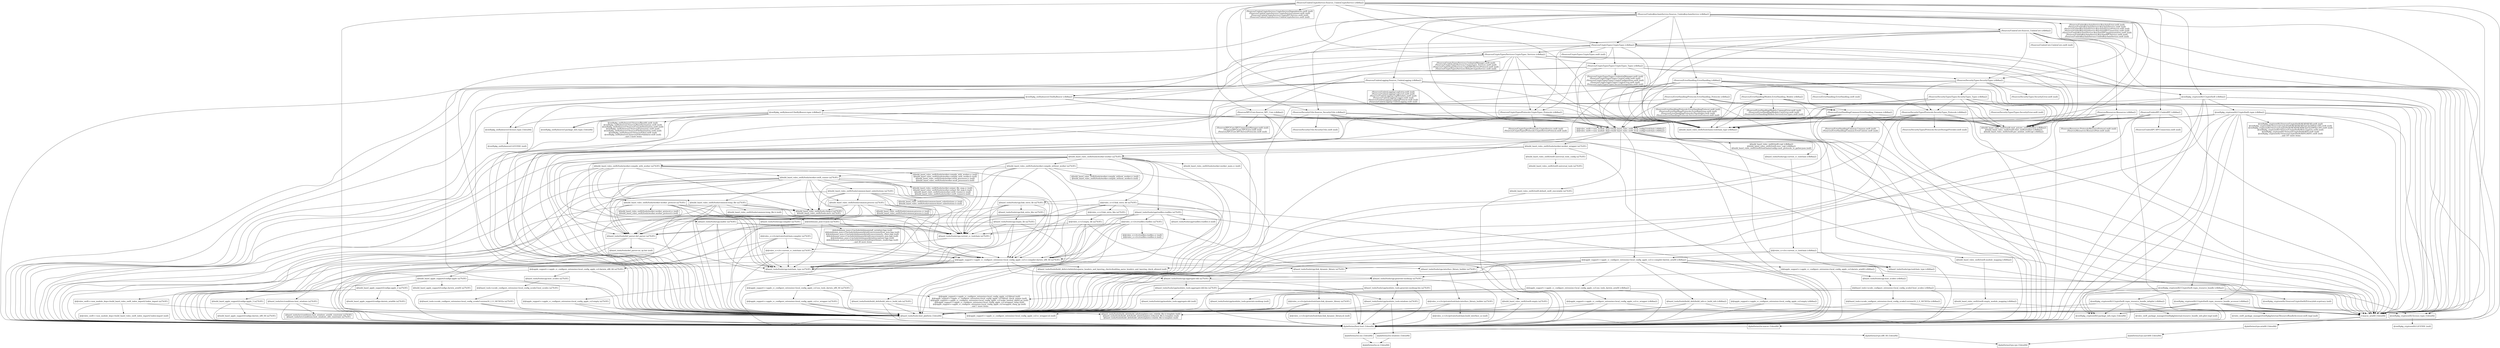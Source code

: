 digraph mygraph {
  node [shape=box];
  "//Sources/UmbraCryptoService:Sources_UmbraCryptoService (c4b8aa2)"
  "//Sources/UmbraCryptoService:Sources_UmbraCryptoService (c4b8aa2)" -> "//:macos_arm64 (1deea9d)"
  "//Sources/UmbraCryptoService:Sources_UmbraCryptoService (c4b8aa2)" -> "//Sources/CryptoTypes:CryptoTypes (c4b8aa2)"
  "//Sources/UmbraCryptoService:Sources_UmbraCryptoService (c4b8aa2)" -> "//Sources/CryptoTypes/Services:CryptoTypes_Services (c4b8aa2)"
  "//Sources/UmbraCryptoService:Sources_UmbraCryptoService (c4b8aa2)" -> "//Sources/SecurityUtils:Sources_SecurityUtils (c4b8aa2)"
  "//Sources/UmbraCryptoService:Sources_UmbraCryptoService (c4b8aa2)" -> "//Sources/UmbraCryptoService:CryptoServiceDependencies.swift (null)\n//Sources/UmbraCryptoService:CryptoServiceListener.swift (null)\n//Sources/UmbraCryptoService:CryptoXPCService.swift (null)\n//Sources/UmbraCryptoService:UmbraCryptoService.swift (null)"
  "//Sources/UmbraCryptoService:Sources_UmbraCryptoService (c4b8aa2)" -> "//Sources/UmbraKeychainService:Sources_UmbraKeychainService (c4b8aa2)"
  "//Sources/UmbraCryptoService:Sources_UmbraCryptoService (c4b8aa2)" -> "//Sources/UmbraXPC:UmbraXPC (c4b8aa2)"
  "//Sources/UmbraCryptoService:Sources_UmbraCryptoService (c4b8aa2)" -> "//Sources/XPC/Core:Sources_XPC_Core (c4b8aa2)"
  "//Sources/UmbraCryptoService:Sources_UmbraCryptoService (c4b8aa2)" -> "@bazel_tools//tools:host_platform (1deea9d)"
  "//Sources/UmbraCryptoService:Sources_UmbraCryptoService (c4b8aa2)" -> "@platforms//host:host (1deea9d)"
  "//Sources/UmbraCryptoService:Sources_UmbraCryptoService (c4b8aa2)" -> "@build_bazel_rules_swift//swift:emit_private_swiftinterface (c4b8aa2)\n@build_bazel_rules_swift//swift:emit_swiftinterface (c4b8aa2)\n@build_bazel_rules_swift//swift:per_module_swiftcopt (c4b8aa2)"
  "//Sources/UmbraCryptoService:Sources_UmbraCryptoService (c4b8aa2)" -> "@build_bazel_rules_swift//toolchains:toolchain_type (c4b8aa2)"
  "//Sources/UmbraCryptoService:Sources_UmbraCryptoService (c4b8aa2)" -> "@@rules_swift++non_module_deps+build_bazel_rules_swift_local_config//:toolchain (c4b8aa2)\n@@rules_swift++non_module_deps+build_bazel_rules_swift_local_config//:toolchain (c4b8aa2)"
  "//Sources/UmbraCryptoService:Sources_UmbraCryptoService (c4b8aa2)" -> "@swiftpkg_cryptoswift//:CryptoSwift (c4b8aa2)"
  "//Sources/UmbraXPC:UmbraXPC (c4b8aa2)"
  "//Sources/UmbraXPC:UmbraXPC (c4b8aa2)" -> "//:macos_arm64 (1deea9d)"
  "//Sources/UmbraXPC:UmbraXPC (c4b8aa2)" -> "//Sources/UmbraXPC:XPCConnection.swift (null)"
  "//Sources/UmbraXPC:UmbraXPC (c4b8aa2)" -> "@bazel_tools//tools:host_platform (1deea9d)"
  "//Sources/UmbraXPC:UmbraXPC (c4b8aa2)" -> "@platforms//host:host (1deea9d)"
  "//Sources/UmbraXPC:UmbraXPC (c4b8aa2)" -> "@build_bazel_rules_swift//swift:emit_private_swiftinterface (c4b8aa2)\n@build_bazel_rules_swift//swift:emit_swiftinterface (c4b8aa2)\n@build_bazel_rules_swift//swift:per_module_swiftcopt (c4b8aa2)"
  "//Sources/UmbraXPC:UmbraXPC (c4b8aa2)" -> "@build_bazel_rules_swift//toolchains:toolchain_type (c4b8aa2)"
  "//Sources/UmbraXPC:UmbraXPC (c4b8aa2)" -> "@@rules_swift++non_module_deps+build_bazel_rules_swift_local_config//:toolchain (c4b8aa2)\n@@rules_swift++non_module_deps+build_bazel_rules_swift_local_config//:toolchain (c4b8aa2)"
  "//Sources/UmbraXPC:XPCConnection.swift (null)"
  "//Sources/UmbraKeychainService:Sources_UmbraKeychainService (c4b8aa2)"
  "//Sources/UmbraKeychainService:Sources_UmbraKeychainService (c4b8aa2)" -> "//:macos_arm64 (1deea9d)"
  "//Sources/UmbraKeychainService:Sources_UmbraKeychainService (c4b8aa2)" -> "//Sources/CryptoTypes:CryptoTypes (c4b8aa2)"
  "//Sources/UmbraKeychainService:Sources_UmbraKeychainService (c4b8aa2)" -> "//Sources/ErrorHandling:ErrorHandling (c4b8aa2)"
  "//Sources/UmbraKeychainService:Sources_UmbraKeychainService (c4b8aa2)" -> "//Sources/SecurityTypes:SecurityTypes (c4b8aa2)"
  "//Sources/UmbraKeychainService:Sources_UmbraKeychainService (c4b8aa2)" -> "//Sources/SecurityUtils:Sources_SecurityUtils (c4b8aa2)"
  "//Sources/UmbraKeychainService:Sources_UmbraKeychainService (c4b8aa2)" -> "//Sources/UmbraCore:Sources_UmbraCore (c4b8aa2)"
  "//Sources/UmbraKeychainService:Sources_UmbraKeychainService (c4b8aa2)" -> "//Sources/UmbraKeychainService:KeychainError.swift (null)\n//Sources/UmbraKeychainService:KeychainService.swift (null)\n//Sources/UmbraKeychainService:KeychainServiceProtocol.swift (null)\n//Sources/UmbraKeychainService:KeychainXPCConnection.swift (null)\n//Sources/UmbraKeychainService:KeychainXPCImplementation.swift (null)\n//Sources/UmbraKeychainService:KeychainXPCService.swift (null)\n//Sources/UmbraKeychainService:UmbraKeychainService.swift (null)"
  "//Sources/UmbraKeychainService:Sources_UmbraKeychainService (c4b8aa2)" -> "//Sources/UmbraLogging:Sources_UmbraLogging (c4b8aa2)"
  "//Sources/UmbraKeychainService:Sources_UmbraKeychainService (c4b8aa2)" -> "@bazel_tools//tools:host_platform (1deea9d)"
  "//Sources/UmbraKeychainService:Sources_UmbraKeychainService (c4b8aa2)" -> "@platforms//host:host (1deea9d)"
  "//Sources/UmbraKeychainService:Sources_UmbraKeychainService (c4b8aa2)" -> "@build_bazel_rules_swift//swift:emit_private_swiftinterface (c4b8aa2)\n@build_bazel_rules_swift//swift:emit_swiftinterface (c4b8aa2)\n@build_bazel_rules_swift//swift:per_module_swiftcopt (c4b8aa2)"
  "//Sources/UmbraKeychainService:Sources_UmbraKeychainService (c4b8aa2)" -> "@build_bazel_rules_swift//toolchains:toolchain_type (c4b8aa2)"
  "//Sources/UmbraKeychainService:Sources_UmbraKeychainService (c4b8aa2)" -> "@@rules_swift++non_module_deps+build_bazel_rules_swift_local_config//:toolchain (c4b8aa2)\n@@rules_swift++non_module_deps+build_bazel_rules_swift_local_config//:toolchain (c4b8aa2)"
  "//Sources/UmbraKeychainService:Sources_UmbraKeychainService (c4b8aa2)" -> "@swiftpkg_swiftybeaver//:SwiftyBeaver (c4b8aa2)"
  "//Sources/UmbraLogging:Sources_UmbraLogging (c4b8aa2)"
  "//Sources/UmbraLogging:Sources_UmbraLogging (c4b8aa2)" -> "//:macos_arm64 (1deea9d)"
  "//Sources/UmbraLogging:Sources_UmbraLogging (c4b8aa2)" -> "//Sources/UmbraLogging:LogEntry.swift (null)\n//Sources/UmbraLogging:LogLevel.swift (null)\n//Sources/UmbraLogging:LogMetadata.swift (null)\n//Sources/UmbraLogging:Logger.swift (null)\n//Sources/UmbraLogging:LoggingProtocol.swift (null)\n//Sources/UmbraLogging:UmbraLogging.swift (null)"
  "//Sources/UmbraLogging:Sources_UmbraLogging (c4b8aa2)" -> "@bazel_tools//tools:host_platform (1deea9d)"
  "//Sources/UmbraLogging:Sources_UmbraLogging (c4b8aa2)" -> "@platforms//host:host (1deea9d)"
  "//Sources/UmbraLogging:Sources_UmbraLogging (c4b8aa2)" -> "@build_bazel_rules_swift//swift:emit_private_swiftinterface (c4b8aa2)\n@build_bazel_rules_swift//swift:emit_swiftinterface (c4b8aa2)\n@build_bazel_rules_swift//swift:per_module_swiftcopt (c4b8aa2)"
  "//Sources/UmbraLogging:Sources_UmbraLogging (c4b8aa2)" -> "@build_bazel_rules_swift//toolchains:toolchain_type (c4b8aa2)"
  "//Sources/UmbraLogging:Sources_UmbraLogging (c4b8aa2)" -> "@@rules_swift++non_module_deps+build_bazel_rules_swift_local_config//:toolchain (c4b8aa2)\n@@rules_swift++non_module_deps+build_bazel_rules_swift_local_config//:toolchain (c4b8aa2)"
  "//Sources/UmbraLogging:Sources_UmbraLogging (c4b8aa2)" -> "@swiftpkg_swiftybeaver//:SwiftyBeaver (c4b8aa2)"
  "@swiftpkg_swiftybeaver//:SwiftyBeaver (c4b8aa2)"
  "@swiftpkg_swiftybeaver//:SwiftyBeaver (c4b8aa2)" -> "//:macos_arm64 (1deea9d)"
  "@swiftpkg_swiftybeaver//:SwiftyBeaver (c4b8aa2)" -> "@bazel_tools//tools:host_platform (1deea9d)"
  "@swiftpkg_swiftybeaver//:SwiftyBeaver (c4b8aa2)" -> "@platforms//host:host (1deea9d)"
  "@swiftpkg_swiftybeaver//:SwiftyBeaver (c4b8aa2)" -> "@build_bazel_rules_swift//toolchains:toolchain_type (c4b8aa2)"
  "@swiftpkg_swiftybeaver//:SwiftyBeaver (c4b8aa2)" -> "@@rules_swift++non_module_deps+build_bazel_rules_swift_local_config//:toolchain (c4b8aa2)\n@@rules_swift++non_module_deps+build_bazel_rules_swift_local_config//:toolchain (c4b8aa2)"
  "@swiftpkg_swiftybeaver//:SwiftyBeaver (c4b8aa2)" -> "@swiftpkg_swiftybeaver//:SwiftyBeaver.rspm (c4b8aa2)"
  "@swiftpkg_swiftybeaver//:SwiftyBeaver (c4b8aa2)" -> "@swiftpkg_swiftybeaver//:license.rspm (1deea9d)"
  "@swiftpkg_swiftybeaver//:SwiftyBeaver (c4b8aa2)" -> "@swiftpkg_swiftybeaver//:package_info.rspm (1deea9d)"
  "@swiftpkg_swiftybeaver//:SwiftyBeaver.rspm (c4b8aa2)"
  "@swiftpkg_swiftybeaver//:SwiftyBeaver.rspm (c4b8aa2)" -> "//:macos_arm64 (1deea9d)"
  "@swiftpkg_swiftybeaver//:SwiftyBeaver.rspm (c4b8aa2)" -> "@bazel_tools//tools:host_platform (1deea9d)"
  "@swiftpkg_swiftybeaver//:SwiftyBeaver.rspm (c4b8aa2)" -> "@platforms//host:host (1deea9d)"
  "@swiftpkg_swiftybeaver//:SwiftyBeaver.rspm (c4b8aa2)" -> "@build_bazel_rules_swift//swift:emit_private_swiftinterface (c4b8aa2)\n@build_bazel_rules_swift//swift:emit_swiftinterface (c4b8aa2)\n@build_bazel_rules_swift//swift:per_module_swiftcopt (c4b8aa2)"
  "@swiftpkg_swiftybeaver//:SwiftyBeaver.rspm (c4b8aa2)" -> "@build_bazel_rules_swift//toolchains:toolchain_type (c4b8aa2)"
  "@swiftpkg_swiftybeaver//:SwiftyBeaver.rspm (c4b8aa2)" -> "@@rules_swift++non_module_deps+build_bazel_rules_swift_local_config//:toolchain (c4b8aa2)\n@@rules_swift++non_module_deps+build_bazel_rules_swift_local_config//:toolchain (c4b8aa2)"
  "@swiftpkg_swiftybeaver//:SwiftyBeaver.rspm (c4b8aa2)" -> "@swiftpkg_swiftybeaver//:Sources/Base64.swift (null)\n@swiftpkg_swiftybeaver//:Sources/BaseDestination.swift (null)\n@swiftpkg_swiftybeaver//:Sources/ConsoleDestination.swift (null)\n@swiftpkg_swiftybeaver//:Sources/Extensions.swift (null)\n@swiftpkg_swiftybeaver//:Sources/FileDestination.swift (null)\n@swiftpkg_swiftybeaver//:Sources/Filter.swift (null)\n@swiftpkg_swiftybeaver//:Sources/FilterValidator.swift (null)\n...and 2 more items"
  "@swiftpkg_swiftybeaver//:SwiftyBeaver.rspm (c4b8aa2)" -> "@swiftpkg_swiftybeaver//:license.rspm (1deea9d)"
  "@swiftpkg_swiftybeaver//:SwiftyBeaver.rspm (c4b8aa2)" -> "@swiftpkg_swiftybeaver//:package_info.rspm (1deea9d)"
  "@swiftpkg_swiftybeaver//:package_info.rspm (1deea9d)"
  "@swiftpkg_swiftybeaver//:license.rspm (1deea9d)"
  "@swiftpkg_swiftybeaver//:license.rspm (1deea9d)" -> "@swiftpkg_swiftybeaver//:LICENSE (null)"
  "@swiftpkg_swiftybeaver//:LICENSE (null)"
  "@swiftpkg_swiftybeaver//:Sources/Base64.swift (null)\n@swiftpkg_swiftybeaver//:Sources/BaseDestination.swift (null)\n@swiftpkg_swiftybeaver//:Sources/ConsoleDestination.swift (null)\n@swiftpkg_swiftybeaver//:Sources/Extensions.swift (null)\n@swiftpkg_swiftybeaver//:Sources/FileDestination.swift (null)\n@swiftpkg_swiftybeaver//:Sources/Filter.swift (null)\n@swiftpkg_swiftybeaver//:Sources/FilterValidator.swift (null)\n...and 2 more items"
  "//Sources/UmbraLogging:LogEntry.swift (null)\n//Sources/UmbraLogging:LogLevel.swift (null)\n//Sources/UmbraLogging:LogMetadata.swift (null)\n//Sources/UmbraLogging:Logger.swift (null)\n//Sources/UmbraLogging:LoggingProtocol.swift (null)\n//Sources/UmbraLogging:UmbraLogging.swift (null)"
  "//Sources/UmbraKeychainService:KeychainError.swift (null)\n//Sources/UmbraKeychainService:KeychainService.swift (null)\n//Sources/UmbraKeychainService:KeychainServiceProtocol.swift (null)\n//Sources/UmbraKeychainService:KeychainXPCConnection.swift (null)\n//Sources/UmbraKeychainService:KeychainXPCImplementation.swift (null)\n//Sources/UmbraKeychainService:KeychainXPCService.swift (null)\n//Sources/UmbraKeychainService:UmbraKeychainService.swift (null)"
  "//Sources/UmbraCryptoService:CryptoServiceDependencies.swift (null)\n//Sources/UmbraCryptoService:CryptoServiceListener.swift (null)\n//Sources/UmbraCryptoService:CryptoXPCService.swift (null)\n//Sources/UmbraCryptoService:UmbraCryptoService.swift (null)"
  "//Sources/UmbraCore:Sources_UmbraCore (c4b8aa2)"
  "//Sources/UmbraCore:Sources_UmbraCore (c4b8aa2)" -> "//:macos_arm64 (1deea9d)"
  "//Sources/UmbraCore:Sources_UmbraCore (c4b8aa2)" -> "//Sources/CryptoTypes:CryptoTypes (c4b8aa2)"
  "//Sources/UmbraCore:Sources_UmbraCore (c4b8aa2)" -> "//Sources/Resources:Resources (c4b8aa2)"
  "//Sources/UmbraCore:Sources_UmbraCore (c4b8aa2)" -> "//Sources/SecurityTypes:SecurityTypes (c4b8aa2)"
  "//Sources/UmbraCore:Sources_UmbraCore (c4b8aa2)" -> "//Sources/UmbraCore:UmbraCore.swift (null)"
  "//Sources/UmbraCore:Sources_UmbraCore (c4b8aa2)" -> "@bazel_tools//tools:host_platform (1deea9d)"
  "//Sources/UmbraCore:Sources_UmbraCore (c4b8aa2)" -> "@platforms//host:host (1deea9d)"
  "//Sources/UmbraCore:Sources_UmbraCore (c4b8aa2)" -> "@build_bazel_rules_swift//swift:emit_private_swiftinterface (c4b8aa2)\n@build_bazel_rules_swift//swift:emit_swiftinterface (c4b8aa2)\n@build_bazel_rules_swift//swift:per_module_swiftcopt (c4b8aa2)"
  "//Sources/UmbraCore:Sources_UmbraCore (c4b8aa2)" -> "@build_bazel_rules_swift//toolchains:toolchain_type (c4b8aa2)"
  "//Sources/UmbraCore:Sources_UmbraCore (c4b8aa2)" -> "@@rules_swift++non_module_deps+build_bazel_rules_swift_local_config//:toolchain (c4b8aa2)\n@@rules_swift++non_module_deps+build_bazel_rules_swift_local_config//:toolchain (c4b8aa2)"
  "//Sources/UmbraCore:UmbraCore.swift (null)"
  "//Sources/SecurityUtils:Sources_SecurityUtils (c4b8aa2)"
  "//Sources/SecurityUtils:Sources_SecurityUtils (c4b8aa2)" -> "//:macos_arm64 (1deea9d)"
  "//Sources/SecurityUtils:Sources_SecurityUtils (c4b8aa2)" -> "//Sources/SecurityUtils:SecurityUtils.swift (null)"
  "//Sources/SecurityUtils:Sources_SecurityUtils (c4b8aa2)" -> "@bazel_tools//tools:host_platform (1deea9d)"
  "//Sources/SecurityUtils:Sources_SecurityUtils (c4b8aa2)" -> "@platforms//host:host (1deea9d)"
  "//Sources/SecurityUtils:Sources_SecurityUtils (c4b8aa2)" -> "@build_bazel_rules_swift//swift:emit_private_swiftinterface (c4b8aa2)\n@build_bazel_rules_swift//swift:emit_swiftinterface (c4b8aa2)\n@build_bazel_rules_swift//swift:per_module_swiftcopt (c4b8aa2)"
  "//Sources/SecurityUtils:Sources_SecurityUtils (c4b8aa2)" -> "@build_bazel_rules_swift//toolchains:toolchain_type (c4b8aa2)"
  "//Sources/SecurityUtils:Sources_SecurityUtils (c4b8aa2)" -> "@@rules_swift++non_module_deps+build_bazel_rules_swift_local_config//:toolchain (c4b8aa2)\n@@rules_swift++non_module_deps+build_bazel_rules_swift_local_config//:toolchain (c4b8aa2)"
  "//Sources/SecurityUtils:SecurityUtils.swift (null)"
  "//Sources/Resources:Resources (c4b8aa2)"
  "//Sources/Resources:Resources (c4b8aa2)" -> "//:macos_arm64 (1deea9d)"
  "//Sources/Resources:Resources (c4b8aa2)" -> "//Sources/Resources:Protocols/ResourceProtocol.swift (null)\n//Sources/Resources:ResourcePool.swift (null)"
  "//Sources/Resources:Resources (c4b8aa2)" -> "@bazel_tools//tools:host_platform (1deea9d)"
  "//Sources/Resources:Resources (c4b8aa2)" -> "@platforms//host:host (1deea9d)"
  "//Sources/Resources:Resources (c4b8aa2)" -> "@build_bazel_rules_swift//swift:emit_private_swiftinterface (c4b8aa2)\n@build_bazel_rules_swift//swift:emit_swiftinterface (c4b8aa2)\n@build_bazel_rules_swift//swift:per_module_swiftcopt (c4b8aa2)"
  "//Sources/Resources:Resources (c4b8aa2)" -> "@build_bazel_rules_swift//toolchains:toolchain_type (c4b8aa2)"
  "//Sources/Resources:Resources (c4b8aa2)" -> "@@rules_swift++non_module_deps+build_bazel_rules_swift_local_config//:toolchain (c4b8aa2)\n@@rules_swift++non_module_deps+build_bazel_rules_swift_local_config//:toolchain (c4b8aa2)"
  "//Sources/Resources:Protocols/ResourceProtocol.swift (null)\n//Sources/Resources:ResourcePool.swift (null)"
  "//Sources/ErrorHandling:ErrorHandling (c4b8aa2)"
  "//Sources/ErrorHandling:ErrorHandling (c4b8aa2)" -> "//:macos_arm64 (1deea9d)"
  "//Sources/ErrorHandling:ErrorHandling (c4b8aa2)" -> "//Sources/ErrorHandling:ErrorHandling.swift (null)"
  "//Sources/ErrorHandling:ErrorHandling (c4b8aa2)" -> "//Sources/ErrorHandling/Common:ErrorHandling_Common (c4b8aa2)"
  "//Sources/ErrorHandling:ErrorHandling (c4b8aa2)" -> "//Sources/ErrorHandling/Models:ErrorHandling_Models (c4b8aa2)"
  "//Sources/ErrorHandling:ErrorHandling (c4b8aa2)" -> "//Sources/ErrorHandling/Protocols:ErrorHandling_Protocols (c4b8aa2)"
  "//Sources/ErrorHandling:ErrorHandling (c4b8aa2)" -> "@bazel_tools//tools:host_platform (1deea9d)"
  "//Sources/ErrorHandling:ErrorHandling (c4b8aa2)" -> "@platforms//host:host (1deea9d)"
  "//Sources/ErrorHandling:ErrorHandling (c4b8aa2)" -> "@build_bazel_rules_swift//swift:emit_private_swiftinterface (c4b8aa2)\n@build_bazel_rules_swift//swift:emit_swiftinterface (c4b8aa2)\n@build_bazel_rules_swift//swift:per_module_swiftcopt (c4b8aa2)"
  "//Sources/ErrorHandling:ErrorHandling (c4b8aa2)" -> "@build_bazel_rules_swift//toolchains:toolchain_type (c4b8aa2)"
  "//Sources/ErrorHandling:ErrorHandling (c4b8aa2)" -> "@@rules_swift++non_module_deps+build_bazel_rules_swift_local_config//:toolchain (c4b8aa2)\n@@rules_swift++non_module_deps+build_bazel_rules_swift_local_config//:toolchain (c4b8aa2)"
  "//Sources/ErrorHandling/Protocols:ErrorHandling_Protocols (c4b8aa2)"
  "//Sources/ErrorHandling/Protocols:ErrorHandling_Protocols (c4b8aa2)" -> "//:macos_arm64 (1deea9d)"
  "//Sources/ErrorHandling/Protocols:ErrorHandling_Protocols (c4b8aa2)" -> "//Sources/ErrorHandling/Common:ErrorHandling_Common (c4b8aa2)"
  "//Sources/ErrorHandling/Protocols:ErrorHandling_Protocols (c4b8aa2)" -> "//Sources/ErrorHandling/Protocols:ErrorHandlingProtocol.swift (null)\n//Sources/ErrorHandling/Protocols:ErrorReporting.swift (null)\n//Sources/ErrorHandling/Protocols:Placeholder.swift (null)\n//Sources/ErrorHandling/Protocols:ServiceErrorProtocol.swift (null)"
  "//Sources/ErrorHandling/Protocols:ErrorHandling_Protocols (c4b8aa2)" -> "@bazel_tools//tools:host_platform (1deea9d)"
  "//Sources/ErrorHandling/Protocols:ErrorHandling_Protocols (c4b8aa2)" -> "@platforms//host:host (1deea9d)"
  "//Sources/ErrorHandling/Protocols:ErrorHandling_Protocols (c4b8aa2)" -> "@build_bazel_rules_swift//swift:emit_private_swiftinterface (c4b8aa2)\n@build_bazel_rules_swift//swift:emit_swiftinterface (c4b8aa2)\n@build_bazel_rules_swift//swift:per_module_swiftcopt (c4b8aa2)"
  "//Sources/ErrorHandling/Protocols:ErrorHandling_Protocols (c4b8aa2)" -> "@build_bazel_rules_swift//toolchains:toolchain_type (c4b8aa2)"
  "//Sources/ErrorHandling/Protocols:ErrorHandling_Protocols (c4b8aa2)" -> "@@rules_swift++non_module_deps+build_bazel_rules_swift_local_config//:toolchain (c4b8aa2)\n@@rules_swift++non_module_deps+build_bazel_rules_swift_local_config//:toolchain (c4b8aa2)"
  "//Sources/ErrorHandling/Protocols:ErrorHandlingProtocol.swift (null)\n//Sources/ErrorHandling/Protocols:ErrorReporting.swift (null)\n//Sources/ErrorHandling/Protocols:Placeholder.swift (null)\n//Sources/ErrorHandling/Protocols:ServiceErrorProtocol.swift (null)"
  "//Sources/ErrorHandling/Models:ErrorHandling_Models (c4b8aa2)"
  "//Sources/ErrorHandling/Models:ErrorHandling_Models (c4b8aa2)" -> "//:macos_arm64 (1deea9d)"
  "//Sources/ErrorHandling/Models:ErrorHandling_Models (c4b8aa2)" -> "//Sources/ErrorHandling/Common:ErrorHandling_Common (c4b8aa2)"
  "//Sources/ErrorHandling/Models:ErrorHandling_Models (c4b8aa2)" -> "//Sources/ErrorHandling/Models:CommonError.swift (null)\n//Sources/ErrorHandling/Models:CoreError.swift (null)\n//Sources/ErrorHandling/Models:ServiceErrorTypes.swift (null)"
  "//Sources/ErrorHandling/Models:ErrorHandling_Models (c4b8aa2)" -> "@bazel_tools//tools:host_platform (1deea9d)"
  "//Sources/ErrorHandling/Models:ErrorHandling_Models (c4b8aa2)" -> "@platforms//host:host (1deea9d)"
  "//Sources/ErrorHandling/Models:ErrorHandling_Models (c4b8aa2)" -> "@build_bazel_rules_swift//swift:emit_private_swiftinterface (c4b8aa2)\n@build_bazel_rules_swift//swift:emit_swiftinterface (c4b8aa2)\n@build_bazel_rules_swift//swift:per_module_swiftcopt (c4b8aa2)"
  "//Sources/ErrorHandling/Models:ErrorHandling_Models (c4b8aa2)" -> "@build_bazel_rules_swift//toolchains:toolchain_type (c4b8aa2)"
  "//Sources/ErrorHandling/Models:ErrorHandling_Models (c4b8aa2)" -> "@@rules_swift++non_module_deps+build_bazel_rules_swift_local_config//:toolchain (c4b8aa2)\n@@rules_swift++non_module_deps+build_bazel_rules_swift_local_config//:toolchain (c4b8aa2)"
  "//Sources/ErrorHandling/Models:CommonError.swift (null)\n//Sources/ErrorHandling/Models:CoreError.swift (null)\n//Sources/ErrorHandling/Models:ServiceErrorTypes.swift (null)"
  "//Sources/ErrorHandling/Common:ErrorHandling_Common (c4b8aa2)"
  "//Sources/ErrorHandling/Common:ErrorHandling_Common (c4b8aa2)" -> "//:macos_arm64 (1deea9d)"
  "//Sources/ErrorHandling/Common:ErrorHandling_Common (c4b8aa2)" -> "//Sources/ErrorHandling/Common:Common.swift (null)\n//Sources/ErrorHandling/Common:ErrorContext.swift (null)"
  "//Sources/ErrorHandling/Common:ErrorHandling_Common (c4b8aa2)" -> "@bazel_tools//tools:host_platform (1deea9d)"
  "//Sources/ErrorHandling/Common:ErrorHandling_Common (c4b8aa2)" -> "@platforms//host:host (1deea9d)"
  "//Sources/ErrorHandling/Common:ErrorHandling_Common (c4b8aa2)" -> "@build_bazel_rules_swift//swift:emit_private_swiftinterface (c4b8aa2)\n@build_bazel_rules_swift//swift:emit_swiftinterface (c4b8aa2)\n@build_bazel_rules_swift//swift:per_module_swiftcopt (c4b8aa2)"
  "//Sources/ErrorHandling/Common:ErrorHandling_Common (c4b8aa2)" -> "@build_bazel_rules_swift//toolchains:toolchain_type (c4b8aa2)"
  "//Sources/ErrorHandling/Common:ErrorHandling_Common (c4b8aa2)" -> "@@rules_swift++non_module_deps+build_bazel_rules_swift_local_config//:toolchain (c4b8aa2)\n@@rules_swift++non_module_deps+build_bazel_rules_swift_local_config//:toolchain (c4b8aa2)"
  "//Sources/ErrorHandling/Common:Common.swift (null)\n//Sources/ErrorHandling/Common:ErrorContext.swift (null)"
  "//Sources/ErrorHandling:ErrorHandling.swift (null)"
  "//Sources/CryptoTypes:CryptoTypes (c4b8aa2)"
  "//Sources/CryptoTypes:CryptoTypes (c4b8aa2)" -> "//:macos_arm64 (1deea9d)"
  "//Sources/CryptoTypes:CryptoTypes (c4b8aa2)" -> "//Sources/CryptoTypes:CryptoTypes.swift (null)"
  "//Sources/CryptoTypes:CryptoTypes (c4b8aa2)" -> "//Sources/CryptoTypes/Protocols:CryptoTypes_Protocols (c4b8aa2)"
  "//Sources/CryptoTypes:CryptoTypes (c4b8aa2)" -> "//Sources/CryptoTypes/Services:CryptoTypes_Services (c4b8aa2)"
  "//Sources/CryptoTypes:CryptoTypes (c4b8aa2)" -> "//Sources/CryptoTypes/Types:CryptoTypes_Types (c4b8aa2)"
  "//Sources/CryptoTypes:CryptoTypes (c4b8aa2)" -> "@bazel_tools//tools:host_platform (1deea9d)"
  "//Sources/CryptoTypes:CryptoTypes (c4b8aa2)" -> "@platforms//host:host (1deea9d)"
  "//Sources/CryptoTypes:CryptoTypes (c4b8aa2)" -> "@build_bazel_rules_swift//swift:emit_private_swiftinterface (c4b8aa2)\n@build_bazel_rules_swift//swift:emit_swiftinterface (c4b8aa2)\n@build_bazel_rules_swift//swift:per_module_swiftcopt (c4b8aa2)"
  "//Sources/CryptoTypes:CryptoTypes (c4b8aa2)" -> "@build_bazel_rules_swift//toolchains:toolchain_type (c4b8aa2)"
  "//Sources/CryptoTypes:CryptoTypes (c4b8aa2)" -> "@@rules_swift++non_module_deps+build_bazel_rules_swift_local_config//:toolchain (c4b8aa2)\n@@rules_swift++non_module_deps+build_bazel_rules_swift_local_config//:toolchain (c4b8aa2)"
  "//Sources/CryptoTypes:CryptoTypes (c4b8aa2)" -> "@swiftpkg_cryptoswift//:CryptoSwift (c4b8aa2)"
  "@swiftpkg_cryptoswift//:CryptoSwift (c4b8aa2)"
  "@swiftpkg_cryptoswift//:CryptoSwift (c4b8aa2)" -> "//:macos_arm64 (1deea9d)"
  "@swiftpkg_cryptoswift//:CryptoSwift (c4b8aa2)" -> "@bazel_tools//tools:host_platform (1deea9d)"
  "@swiftpkg_cryptoswift//:CryptoSwift (c4b8aa2)" -> "@platforms//host:host (1deea9d)"
  "@swiftpkg_cryptoswift//:CryptoSwift (c4b8aa2)" -> "@build_bazel_rules_swift//toolchains:toolchain_type (c4b8aa2)"
  "@swiftpkg_cryptoswift//:CryptoSwift (c4b8aa2)" -> "@@rules_swift++non_module_deps+build_bazel_rules_swift_local_config//:toolchain (c4b8aa2)\n@@rules_swift++non_module_deps+build_bazel_rules_swift_local_config//:toolchain (c4b8aa2)"
  "@swiftpkg_cryptoswift//:CryptoSwift (c4b8aa2)" -> "@swiftpkg_cryptoswift//:CryptoSwift.rspm (c4b8aa2)"
  "@swiftpkg_cryptoswift//:CryptoSwift (c4b8aa2)" -> "@swiftpkg_cryptoswift//:license.rspm (1deea9d)"
  "@swiftpkg_cryptoswift//:CryptoSwift (c4b8aa2)" -> "@swiftpkg_cryptoswift//:package_info.rspm (1deea9d)"
  "@swiftpkg_cryptoswift//:CryptoSwift.rspm (c4b8aa2)"
  "@swiftpkg_cryptoswift//:CryptoSwift.rspm (c4b8aa2)" -> "//:macos_arm64 (1deea9d)"
  "@swiftpkg_cryptoswift//:CryptoSwift.rspm (c4b8aa2)" -> "@bazel_tools//tools:host_platform (1deea9d)"
  "@swiftpkg_cryptoswift//:CryptoSwift.rspm (c4b8aa2)" -> "@platforms//host:host (1deea9d)"
  "@swiftpkg_cryptoswift//:CryptoSwift.rspm (c4b8aa2)" -> "@build_bazel_rules_swift//swift:emit_private_swiftinterface (c4b8aa2)\n@build_bazel_rules_swift//swift:emit_swiftinterface (c4b8aa2)\n@build_bazel_rules_swift//swift:per_module_swiftcopt (c4b8aa2)"
  "@swiftpkg_cryptoswift//:CryptoSwift.rspm (c4b8aa2)" -> "@build_bazel_rules_swift//toolchains:toolchain_type (c4b8aa2)"
  "@swiftpkg_cryptoswift//:CryptoSwift.rspm (c4b8aa2)" -> "@@rules_swift++non_module_deps+build_bazel_rules_swift_local_config//:toolchain (c4b8aa2)\n@@rules_swift++non_module_deps+build_bazel_rules_swift_local_config//:toolchain (c4b8aa2)"
  "@swiftpkg_cryptoswift//:CryptoSwift.rspm (c4b8aa2)" -> "@swiftpkg_cryptoswift//:CryptoSwift.rspm_resource_bundle (c4b8aa2)"
  "@swiftpkg_cryptoswift//:CryptoSwift.rspm (c4b8aa2)" -> "@swiftpkg_cryptoswift//:CryptoSwift.rspm_resource_bundle_accessor (c4b8aa2)"
  "@swiftpkg_cryptoswift//:CryptoSwift.rspm (c4b8aa2)" -> "@swiftpkg_cryptoswift//:Sources/CryptoSwift/AEAD/AEAD.swift (null)\n@swiftpkg_cryptoswift//:Sources/CryptoSwift/AEAD/AEADChaCha20Poly1305.swift (null)\n@swiftpkg_cryptoswift//:Sources/CryptoSwift/AEAD/AEADXChaCha20Poly1305.swift (null)\n@swiftpkg_cryptoswift//:Sources/CryptoSwift/AES.Cryptors.swift (null)\n@swiftpkg_cryptoswift//:Sources/CryptoSwift/AES.swift (null)\n@swiftpkg_cryptoswift//:Sources/CryptoSwift/ASN1/ASN1.swift (null)\n...and 107 more items"
  "@swiftpkg_cryptoswift//:CryptoSwift.rspm (c4b8aa2)" -> "@swiftpkg_cryptoswift//:license.rspm (1deea9d)"
  "@swiftpkg_cryptoswift//:CryptoSwift.rspm (c4b8aa2)" -> "@swiftpkg_cryptoswift//:package_info.rspm (1deea9d)"
  "@swiftpkg_cryptoswift//:Sources/CryptoSwift/AEAD/AEAD.swift (null)\n@swiftpkg_cryptoswift//:Sources/CryptoSwift/AEAD/AEADChaCha20Poly1305.swift (null)\n@swiftpkg_cryptoswift//:Sources/CryptoSwift/AEAD/AEADXChaCha20Poly1305.swift (null)\n@swiftpkg_cryptoswift//:Sources/CryptoSwift/AES.Cryptors.swift (null)\n@swiftpkg_cryptoswift//:Sources/CryptoSwift/AES.swift (null)\n@swiftpkg_cryptoswift//:Sources/CryptoSwift/ASN1/ASN1.swift (null)\n...and 107 more items"
  "@swiftpkg_cryptoswift//:CryptoSwift.rspm_resource_bundle_accessor (c4b8aa2)"
  "@swiftpkg_cryptoswift//:CryptoSwift.rspm_resource_bundle_accessor (c4b8aa2)" -> "//:macos_arm64 (1deea9d)"
  "@swiftpkg_cryptoswift//:CryptoSwift.rspm_resource_bundle_accessor (c4b8aa2)" -> "@bazel_tools//tools:host_platform (1deea9d)"
  "@swiftpkg_cryptoswift//:CryptoSwift.rspm_resource_bundle_accessor (c4b8aa2)" -> "@platforms//host:host (1deea9d)"
  "@swiftpkg_cryptoswift//:CryptoSwift.rspm_resource_bundle_accessor (c4b8aa2)" -> "@rules_swift_package_manager//swiftpkg/internal:ResourceBundleAccessor.swift.tmpl (null)"
  "@swiftpkg_cryptoswift//:CryptoSwift.rspm_resource_bundle_accessor (c4b8aa2)" -> "@swiftpkg_cryptoswift//:license.rspm (1deea9d)"
  "@swiftpkg_cryptoswift//:CryptoSwift.rspm_resource_bundle_accessor (c4b8aa2)" -> "@swiftpkg_cryptoswift//:package_info.rspm (1deea9d)"
  "@rules_swift_package_manager//swiftpkg/internal:ResourceBundleAccessor.swift.tmpl (null)"
  "@swiftpkg_cryptoswift//:CryptoSwift.rspm_resource_bundle (c4b8aa2)"
  "@swiftpkg_cryptoswift//:CryptoSwift.rspm_resource_bundle (c4b8aa2)" -> "//:macos_arm64 (1deea9d)"
  "@swiftpkg_cryptoswift//:CryptoSwift.rspm_resource_bundle (c4b8aa2)" -> "@bazel_tools//tools:host_platform (1deea9d)"
  "@swiftpkg_cryptoswift//:CryptoSwift.rspm_resource_bundle (c4b8aa2)" -> "@platforms//host:host (1deea9d)"
  "@swiftpkg_cryptoswift//:CryptoSwift.rspm_resource_bundle (c4b8aa2)" -> "@swiftpkg_cryptoswift//:CryptoSwift.rspm_resource_bundle_infoplist (c4b8aa2)"
  "@swiftpkg_cryptoswift//:CryptoSwift.rspm_resource_bundle (c4b8aa2)" -> "@swiftpkg_cryptoswift//:Sources/CryptoSwift/PrivacyInfo.xcprivacy (null)"
  "@swiftpkg_cryptoswift//:CryptoSwift.rspm_resource_bundle (c4b8aa2)" -> "@swiftpkg_cryptoswift//:license.rspm (1deea9d)"
  "@swiftpkg_cryptoswift//:CryptoSwift.rspm_resource_bundle (c4b8aa2)" -> "@swiftpkg_cryptoswift//:package_info.rspm (1deea9d)"
  "@swiftpkg_cryptoswift//:Sources/CryptoSwift/PrivacyInfo.xcprivacy (null)"
  "@swiftpkg_cryptoswift//:CryptoSwift.rspm_resource_bundle_infoplist (c4b8aa2)"
  "@swiftpkg_cryptoswift//:CryptoSwift.rspm_resource_bundle_infoplist (c4b8aa2)" -> "//:macos_arm64 (1deea9d)"
  "@swiftpkg_cryptoswift//:CryptoSwift.rspm_resource_bundle_infoplist (c4b8aa2)" -> "@bazel_tools//tools:host_platform (1deea9d)"
  "@swiftpkg_cryptoswift//:CryptoSwift.rspm_resource_bundle_infoplist (c4b8aa2)" -> "@platforms//host:host (1deea9d)"
  "@swiftpkg_cryptoswift//:CryptoSwift.rspm_resource_bundle_infoplist (c4b8aa2)" -> "@rules_swift_package_manager//swiftpkg/internal:resource_bundle_info.plist.tmpl (null)"
  "@swiftpkg_cryptoswift//:CryptoSwift.rspm_resource_bundle_infoplist (c4b8aa2)" -> "@swiftpkg_cryptoswift//:license.rspm (1deea9d)"
  "@swiftpkg_cryptoswift//:CryptoSwift.rspm_resource_bundle_infoplist (c4b8aa2)" -> "@swiftpkg_cryptoswift//:package_info.rspm (1deea9d)"
  "@swiftpkg_cryptoswift//:package_info.rspm (1deea9d)"
  "@swiftpkg_cryptoswift//:license.rspm (1deea9d)"
  "@swiftpkg_cryptoswift//:license.rspm (1deea9d)" -> "@swiftpkg_cryptoswift//:LICENSE (null)"
  "@swiftpkg_cryptoswift//:LICENSE (null)"
  "@rules_swift_package_manager//swiftpkg/internal:resource_bundle_info.plist.tmpl (null)"
  "//Sources/CryptoTypes/Services:CryptoTypes_Services (c4b8aa2)"
  "//Sources/CryptoTypes/Services:CryptoTypes_Services (c4b8aa2)" -> "//:macos_arm64 (1deea9d)"
  "//Sources/CryptoTypes/Services:CryptoTypes_Services (c4b8aa2)" -> "//Sources/CryptoTypes/Protocols:CryptoTypes_Protocols (c4b8aa2)"
  "//Sources/CryptoTypes/Services:CryptoTypes_Services (c4b8aa2)" -> "//Sources/CryptoTypes/Services:CredentialManager.swift (null)\n//Sources/CryptoTypes/Services:CryptoTypes_Services.swift (null)\n//Sources/CryptoTypes/Services:CryptoXPCServiceProtocol.swift (null)\n//Sources/CryptoTypes/Services:DefaultCryptoService.swift (null)"
  "//Sources/CryptoTypes/Services:CryptoTypes_Services (c4b8aa2)" -> "//Sources/CryptoTypes/Types:CryptoTypes_Types (c4b8aa2)"
  "//Sources/CryptoTypes/Services:CryptoTypes_Services (c4b8aa2)" -> "//Sources/XPC/Core:Sources_XPC_Core (c4b8aa2)"
  "//Sources/CryptoTypes/Services:CryptoTypes_Services (c4b8aa2)" -> "@bazel_tools//tools:host_platform (1deea9d)"
  "//Sources/CryptoTypes/Services:CryptoTypes_Services (c4b8aa2)" -> "@platforms//host:host (1deea9d)"
  "//Sources/CryptoTypes/Services:CryptoTypes_Services (c4b8aa2)" -> "@build_bazel_rules_swift//swift:emit_private_swiftinterface (c4b8aa2)\n@build_bazel_rules_swift//swift:emit_swiftinterface (c4b8aa2)\n@build_bazel_rules_swift//swift:per_module_swiftcopt (c4b8aa2)"
  "//Sources/CryptoTypes/Services:CryptoTypes_Services (c4b8aa2)" -> "@build_bazel_rules_swift//toolchains:toolchain_type (c4b8aa2)"
  "//Sources/CryptoTypes/Services:CryptoTypes_Services (c4b8aa2)" -> "@@rules_swift++non_module_deps+build_bazel_rules_swift_local_config//:toolchain (c4b8aa2)\n@@rules_swift++non_module_deps+build_bazel_rules_swift_local_config//:toolchain (c4b8aa2)"
  "//Sources/XPC/Core:Sources_XPC_Core (c4b8aa2)"
  "//Sources/XPC/Core:Sources_XPC_Core (c4b8aa2)" -> "//:macos_arm64 (1deea9d)"
  "//Sources/XPC/Core:Sources_XPC_Core (c4b8aa2)" -> "//Sources/XPC/Core:XPCConnectionManager.swift (null)\n//Sources/XPC/Core:XPCError.swift (null)\n//Sources/XPC/Core:XPCServiceProtocols.swift (null)"
  "//Sources/XPC/Core:Sources_XPC_Core (c4b8aa2)" -> "@bazel_tools//tools:host_platform (1deea9d)"
  "//Sources/XPC/Core:Sources_XPC_Core (c4b8aa2)" -> "@platforms//host:host (1deea9d)"
  "//Sources/XPC/Core:Sources_XPC_Core (c4b8aa2)" -> "@build_bazel_rules_swift//swift:emit_private_swiftinterface (c4b8aa2)\n@build_bazel_rules_swift//swift:emit_swiftinterface (c4b8aa2)\n@build_bazel_rules_swift//swift:per_module_swiftcopt (c4b8aa2)"
  "//Sources/XPC/Core:Sources_XPC_Core (c4b8aa2)" -> "@build_bazel_rules_swift//toolchains:toolchain_type (c4b8aa2)"
  "//Sources/XPC/Core:Sources_XPC_Core (c4b8aa2)" -> "@@rules_swift++non_module_deps+build_bazel_rules_swift_local_config//:toolchain (c4b8aa2)\n@@rules_swift++non_module_deps+build_bazel_rules_swift_local_config//:toolchain (c4b8aa2)"
  "//Sources/XPC/Core:XPCConnectionManager.swift (null)\n//Sources/XPC/Core:XPCError.swift (null)\n//Sources/XPC/Core:XPCServiceProtocols.swift (null)"
  "//Sources/CryptoTypes/Types:CryptoTypes_Types (c4b8aa2)"
  "//Sources/CryptoTypes/Types:CryptoTypes_Types (c4b8aa2)" -> "//:macos_arm64 (1deea9d)"
  "//Sources/CryptoTypes/Types:CryptoTypes_Types (c4b8aa2)" -> "//Sources/CryptoTypes/Protocols:CryptoTypes_Protocols (c4b8aa2)"
  "//Sources/CryptoTypes/Types:CryptoTypes_Types (c4b8aa2)" -> "//Sources/CryptoTypes/Types:CredentialManager.swift (null)\n//Sources/CryptoTypes/Types:CryptoConfig.swift (null)\n//Sources/CryptoTypes/Types:CryptoConfiguration.swift (null)\n//Sources/CryptoTypes/Types:CryptoError.swift (null)\n//Sources/CryptoTypes/Types:SecureStorageData.swift (null)"
  "//Sources/CryptoTypes/Types:CryptoTypes_Types (c4b8aa2)" -> "//Sources/SecurityTypes:SecurityTypes (c4b8aa2)"
  "//Sources/CryptoTypes/Types:CryptoTypes_Types (c4b8aa2)" -> "//Sources/SecurityTypes/Protocols:SecurityTypes_Protocols (c4b8aa2)"
  "//Sources/CryptoTypes/Types:CryptoTypes_Types (c4b8aa2)" -> "@bazel_tools//tools:host_platform (1deea9d)"
  "//Sources/CryptoTypes/Types:CryptoTypes_Types (c4b8aa2)" -> "@platforms//host:host (1deea9d)"
  "//Sources/CryptoTypes/Types:CryptoTypes_Types (c4b8aa2)" -> "@build_bazel_rules_swift//swift:emit_private_swiftinterface (c4b8aa2)\n@build_bazel_rules_swift//swift:emit_swiftinterface (c4b8aa2)\n@build_bazel_rules_swift//swift:per_module_swiftcopt (c4b8aa2)"
  "//Sources/CryptoTypes/Types:CryptoTypes_Types (c4b8aa2)" -> "@build_bazel_rules_swift//toolchains:toolchain_type (c4b8aa2)"
  "//Sources/CryptoTypes/Types:CryptoTypes_Types (c4b8aa2)" -> "@@rules_swift++non_module_deps+build_bazel_rules_swift_local_config//:toolchain (c4b8aa2)\n@@rules_swift++non_module_deps+build_bazel_rules_swift_local_config//:toolchain (c4b8aa2)"
  "//Sources/SecurityTypes:SecurityTypes (c4b8aa2)"
  "//Sources/SecurityTypes:SecurityTypes (c4b8aa2)" -> "//:macos_arm64 (1deea9d)"
  "//Sources/SecurityTypes:SecurityTypes (c4b8aa2)" -> "//Sources/SecurityTypes:SecurityError.swift (null)"
  "//Sources/SecurityTypes:SecurityTypes (c4b8aa2)" -> "//Sources/SecurityTypes/Protocols:SecurityTypes_Protocols (c4b8aa2)"
  "//Sources/SecurityTypes:SecurityTypes (c4b8aa2)" -> "//Sources/SecurityTypes/Types:SecurityTypes_Types (c4b8aa2)"
  "//Sources/SecurityTypes:SecurityTypes (c4b8aa2)" -> "@bazel_tools//tools:host_platform (1deea9d)"
  "//Sources/SecurityTypes:SecurityTypes (c4b8aa2)" -> "@platforms//host:host (1deea9d)"
  "//Sources/SecurityTypes:SecurityTypes (c4b8aa2)" -> "@build_bazel_rules_swift//swift:emit_private_swiftinterface (c4b8aa2)\n@build_bazel_rules_swift//swift:emit_swiftinterface (c4b8aa2)\n@build_bazel_rules_swift//swift:per_module_swiftcopt (c4b8aa2)"
  "//Sources/SecurityTypes:SecurityTypes (c4b8aa2)" -> "@build_bazel_rules_swift//toolchains:toolchain_type (c4b8aa2)"
  "//Sources/SecurityTypes:SecurityTypes (c4b8aa2)" -> "@@rules_swift++non_module_deps+build_bazel_rules_swift_local_config//:toolchain (c4b8aa2)\n@@rules_swift++non_module_deps+build_bazel_rules_swift_local_config//:toolchain (c4b8aa2)"
  "//Sources/SecurityTypes/Types:SecurityTypes_Types (c4b8aa2)"
  "//Sources/SecurityTypes/Types:SecurityTypes_Types (c4b8aa2)" -> "//:macos_arm64 (1deea9d)"
  "//Sources/SecurityTypes/Types:SecurityTypes_Types (c4b8aa2)" -> "//Sources/SecurityTypes/Protocols:SecurityTypes_Protocols (c4b8aa2)"
  "//Sources/SecurityTypes/Types:SecurityTypes_Types (c4b8aa2)" -> "//Sources/SecurityTypes/Types:SecurityError.swift (null)"
  "//Sources/SecurityTypes/Types:SecurityTypes_Types (c4b8aa2)" -> "@bazel_tools//tools:host_platform (1deea9d)"
  "//Sources/SecurityTypes/Types:SecurityTypes_Types (c4b8aa2)" -> "@platforms//host:host (1deea9d)"
  "//Sources/SecurityTypes/Types:SecurityTypes_Types (c4b8aa2)" -> "@build_bazel_rules_swift//swift:emit_private_swiftinterface (c4b8aa2)\n@build_bazel_rules_swift//swift:emit_swiftinterface (c4b8aa2)\n@build_bazel_rules_swift//swift:per_module_swiftcopt (c4b8aa2)"
  "//Sources/SecurityTypes/Types:SecurityTypes_Types (c4b8aa2)" -> "@build_bazel_rules_swift//toolchains:toolchain_type (c4b8aa2)"
  "//Sources/SecurityTypes/Types:SecurityTypes_Types (c4b8aa2)" -> "@@rules_swift++non_module_deps+build_bazel_rules_swift_local_config//:toolchain (c4b8aa2)\n@@rules_swift++non_module_deps+build_bazel_rules_swift_local_config//:toolchain (c4b8aa2)"
  "//Sources/SecurityTypes/Types:SecurityError.swift (null)"
  "//Sources/SecurityTypes/Protocols:SecurityTypes_Protocols (c4b8aa2)"
  "//Sources/SecurityTypes/Protocols:SecurityTypes_Protocols (c4b8aa2)" -> "//:macos_arm64 (1deea9d)"
  "//Sources/SecurityTypes/Protocols:SecurityTypes_Protocols (c4b8aa2)" -> "//Sources/SecurityTypes/Protocols:SecureStorageProvider.swift (null)"
  "//Sources/SecurityTypes/Protocols:SecurityTypes_Protocols (c4b8aa2)" -> "@bazel_tools//tools:host_platform (1deea9d)"
  "//Sources/SecurityTypes/Protocols:SecurityTypes_Protocols (c4b8aa2)" -> "@platforms//host:host (1deea9d)"
  "//Sources/SecurityTypes/Protocols:SecurityTypes_Protocols (c4b8aa2)" -> "@build_bazel_rules_swift//swift:emit_private_swiftinterface (c4b8aa2)\n@build_bazel_rules_swift//swift:emit_swiftinterface (c4b8aa2)\n@build_bazel_rules_swift//swift:per_module_swiftcopt (c4b8aa2)"
  "//Sources/SecurityTypes/Protocols:SecurityTypes_Protocols (c4b8aa2)" -> "@build_bazel_rules_swift//toolchains:toolchain_type (c4b8aa2)"
  "//Sources/SecurityTypes/Protocols:SecurityTypes_Protocols (c4b8aa2)" -> "@@rules_swift++non_module_deps+build_bazel_rules_swift_local_config//:toolchain (c4b8aa2)\n@@rules_swift++non_module_deps+build_bazel_rules_swift_local_config//:toolchain (c4b8aa2)"
  "//Sources/SecurityTypes/Protocols:SecureStorageProvider.swift (null)"
  "//Sources/SecurityTypes:SecurityError.swift (null)"
  "//Sources/CryptoTypes/Types:CredentialManager.swift (null)\n//Sources/CryptoTypes/Types:CryptoConfig.swift (null)\n//Sources/CryptoTypes/Types:CryptoConfiguration.swift (null)\n//Sources/CryptoTypes/Types:CryptoError.swift (null)\n//Sources/CryptoTypes/Types:SecureStorageData.swift (null)"
  "//Sources/CryptoTypes/Services:CredentialManager.swift (null)\n//Sources/CryptoTypes/Services:CryptoTypes_Services.swift (null)\n//Sources/CryptoTypes/Services:CryptoXPCServiceProtocol.swift (null)\n//Sources/CryptoTypes/Services:DefaultCryptoService.swift (null)"
  "//Sources/CryptoTypes/Protocols:CryptoTypes_Protocols (c4b8aa2)"
  "//Sources/CryptoTypes/Protocols:CryptoTypes_Protocols (c4b8aa2)" -> "//:macos_arm64 (1deea9d)"
  "//Sources/CryptoTypes/Protocols:CryptoTypes_Protocols (c4b8aa2)" -> "//Sources/CryptoTypes/Protocols:CryptoService.swift (null)\n//Sources/CryptoTypes/Protocols:CryptoServiceProtocol.swift (null)"
  "//Sources/CryptoTypes/Protocols:CryptoTypes_Protocols (c4b8aa2)" -> "@bazel_tools//tools:host_platform (1deea9d)"
  "//Sources/CryptoTypes/Protocols:CryptoTypes_Protocols (c4b8aa2)" -> "@platforms//host:host (1deea9d)"
  "//Sources/CryptoTypes/Protocols:CryptoTypes_Protocols (c4b8aa2)" -> "@build_bazel_rules_swift//swift:emit_private_swiftinterface (c4b8aa2)\n@build_bazel_rules_swift//swift:emit_swiftinterface (c4b8aa2)\n@build_bazel_rules_swift//swift:per_module_swiftcopt (c4b8aa2)"
  "//Sources/CryptoTypes/Protocols:CryptoTypes_Protocols (c4b8aa2)" -> "@build_bazel_rules_swift//toolchains:toolchain_type (c4b8aa2)"
  "//Sources/CryptoTypes/Protocols:CryptoTypes_Protocols (c4b8aa2)" -> "@@rules_swift++non_module_deps+build_bazel_rules_swift_local_config//:toolchain (c4b8aa2)\n@@rules_swift++non_module_deps+build_bazel_rules_swift_local_config//:toolchain (c4b8aa2)"
  "@@rules_swift++non_module_deps+build_bazel_rules_swift_local_config//:toolchain (c4b8aa2)\n@@rules_swift++non_module_deps+build_bazel_rules_swift_local_config//:toolchain (c4b8aa2)"
  "@@rules_swift++non_module_deps+build_bazel_rules_swift_local_config//:toolchain (c4b8aa2)\n@@rules_swift++non_module_deps+build_bazel_rules_swift_local_config//:toolchain (c4b8aa2)" -> "//:macos_arm64 (1deea9d)"
  "@@rules_swift++non_module_deps+build_bazel_rules_swift_local_config//:toolchain (c4b8aa2)\n@@rules_swift++non_module_deps+build_bazel_rules_swift_local_config//:toolchain (c4b8aa2)" -> "@@apple_support++apple_cc_configure_extension+local_config_apple_cc//:cc-compiler-darwin_arm64 (c4b8aa2)"
  "@@rules_swift++non_module_deps+build_bazel_rules_swift_local_config//:toolchain (c4b8aa2)\n@@rules_swift++non_module_deps+build_bazel_rules_swift_local_config//:toolchain (c4b8aa2)" -> "@bazel_tools//tools:host_platform (1deea9d)"
  "@@rules_swift++non_module_deps+build_bazel_rules_swift_local_config//:toolchain (c4b8aa2)\n@@rules_swift++non_module_deps+build_bazel_rules_swift_local_config//:toolchain (c4b8aa2)" -> "@bazel_tools//tools/cpp:current_cc_toolchain (c4b8aa2)"
  "@@rules_swift++non_module_deps+build_bazel_rules_swift_local_config//:toolchain (c4b8aa2)\n@@rules_swift++non_module_deps+build_bazel_rules_swift_local_config//:toolchain (c4b8aa2)" -> "@bazel_tools//tools/cpp:host_xcodes (c4b8aa2)"
  "@@rules_swift++non_module_deps+build_bazel_rules_swift_local_config//:toolchain (c4b8aa2)\n@@rules_swift++non_module_deps+build_bazel_rules_swift_local_config//:toolchain (c4b8aa2)" -> "@bazel_tools//tools/cpp:toolchain_type (c4b8aa2)"
  "@@rules_swift++non_module_deps+build_bazel_rules_swift_local_config//:toolchain (c4b8aa2)\n@@rules_swift++non_module_deps+build_bazel_rules_swift_local_config//:toolchain (c4b8aa2)" -> "@platforms//host:host (1deea9d)"
  "@@rules_swift++non_module_deps+build_bazel_rules_swift_local_config//:toolchain (c4b8aa2)\n@@rules_swift++non_module_deps+build_bazel_rules_swift_local_config//:toolchain (c4b8aa2)" -> "@build_bazel_rules_swift//swift:copt (c4b8aa2)\n@build_bazel_rules_swift//swift:exec_copt (c4b8aa2)\n@build_bazel_rules_swift//swift/toolchains/config:const_protocols_to_gather.json (null)"
  "@@rules_swift++non_module_deps+build_bazel_rules_swift_local_config//:toolchain (c4b8aa2)\n@@rules_swift++non_module_deps+build_bazel_rules_swift_local_config//:toolchain (c4b8aa2)" -> "@build_bazel_rules_swift//swift:default_swift_executable (a27b3f1)"
  "@@rules_swift++non_module_deps+build_bazel_rules_swift_local_config//:toolchain (c4b8aa2)\n@@rules_swift++non_module_deps+build_bazel_rules_swift_local_config//:toolchain (c4b8aa2)" -> "@build_bazel_rules_swift//swift:module_mapping (c4b8aa2)"
  "@@rules_swift++non_module_deps+build_bazel_rules_swift_local_config//:toolchain (c4b8aa2)\n@@rules_swift++non_module_deps+build_bazel_rules_swift_local_config//:toolchain (c4b8aa2)" -> "@build_bazel_rules_swift//tools/worker:worker_wrapper (a27b3f1)"
  "@build_bazel_rules_swift//tools/worker:worker_wrapper (a27b3f1)"
  "@build_bazel_rules_swift//tools/worker:worker_wrapper (a27b3f1)" -> "@bazel_tools//tools:host_platform (1deea9d)"
  "@build_bazel_rules_swift//tools/worker:worker_wrapper (a27b3f1)" -> "@platforms//host:host (1deea9d)"
  "@build_bazel_rules_swift//tools/worker:worker_wrapper (a27b3f1)" -> "@build_bazel_rules_swift//swift:universal_tools_config (a27b3f1)"
  "@build_bazel_rules_swift//tools/worker:worker_wrapper (a27b3f1)" -> "@build_bazel_rules_swift//tools/worker:worker (a27b3f1)"
  "@build_bazel_rules_swift//tools/worker:worker (a27b3f1)"
  "@build_bazel_rules_swift//tools/worker:worker (a27b3f1)" -> "@@apple_support++apple_cc_configure_extension+local_config_apple_cc//:cc-compiler-darwin_x86_64 (a27b3f1)"
  "@build_bazel_rules_swift//tools/worker:worker (a27b3f1)" -> "@bazel_tools//tools:host_platform (1deea9d)"
  "@build_bazel_rules_swift//tools/worker:worker (a27b3f1)" -> "@bazel_tools//tools/cpp:current_cc_toolchain (a27b3f1)"
  "@build_bazel_rules_swift//tools/worker:worker (a27b3f1)" -> "@bazel_tools//tools/cpp:link_extra_lib (a27b3f1)"
  "@build_bazel_rules_swift//tools/worker:worker (a27b3f1)" -> "@bazel_tools//tools/cpp:malloc (a27b3f1)"
  "@build_bazel_rules_swift//tools/worker:worker (a27b3f1)" -> "@bazel_tools//tools/cpp:toolchain_type (a27b3f1)"
  "@build_bazel_rules_swift//tools/worker:worker (a27b3f1)" -> "@bazel_tools//tools/cpp/runfiles:runfiles (a27b3f1)"
  "@build_bazel_rules_swift//tools/worker:worker (a27b3f1)" -> "@bazel_tools//tools/def_parser:def_parser (a27b3f1)"
  "@build_bazel_rules_swift//tools/worker:worker (a27b3f1)" -> "@platforms//host:host (1deea9d)"
  "@build_bazel_rules_swift//tools/worker:worker (a27b3f1)" -> "@@rules_cc+//:link_extra_lib (a27b3f1)"
  "@build_bazel_rules_swift//tools/worker:worker (a27b3f1)" -> "@build_bazel_rules_swift//tools/worker:compile_with_worker (a27b3f1)"
  "@build_bazel_rules_swift//tools/worker:worker (a27b3f1)" -> "@build_bazel_rules_swift//tools/worker:compile_without_worker (a27b3f1)"
  "@build_bazel_rules_swift//tools/worker:worker (a27b3f1)" -> "@build_bazel_rules_swift//tools/worker:worker_main.cc (null)"
  "@build_bazel_rules_swift//tools/worker:worker_main.cc (null)"
  "@build_bazel_rules_swift//tools/worker:compile_without_worker (a27b3f1)"
  "@build_bazel_rules_swift//tools/worker:compile_without_worker (a27b3f1)" -> "@@apple_support++apple_cc_configure_extension+local_config_apple_cc//:cc-compiler-darwin_x86_64 (a27b3f1)"
  "@build_bazel_rules_swift//tools/worker:compile_without_worker (a27b3f1)" -> "@bazel_tools//tools:host_platform (1deea9d)"
  "@build_bazel_rules_swift//tools/worker:compile_without_worker (a27b3f1)" -> "@bazel_tools//tools/cpp:current_cc_toolchain (a27b3f1)"
  "@build_bazel_rules_swift//tools/worker:compile_without_worker (a27b3f1)" -> "@bazel_tools//tools/cpp:toolchain_type (a27b3f1)"
  "@build_bazel_rules_swift//tools/worker:compile_without_worker (a27b3f1)" -> "@bazel_tools//tools/def_parser:def_parser (a27b3f1)"
  "@build_bazel_rules_swift//tools/worker:compile_without_worker (a27b3f1)" -> "@platforms//host:host (1deea9d)"
  "@build_bazel_rules_swift//tools/worker:compile_without_worker (a27b3f1)" -> "@build_bazel_rules_swift//tools:clang-cl (a27b3f1)\n@build_bazel_rules_swift//tools:msvc (a27b3f1)"
  "@build_bazel_rules_swift//tools/worker:compile_without_worker (a27b3f1)" -> "@build_bazel_rules_swift//tools/worker:compile_without_worker.cc (null)\n@build_bazel_rules_swift//tools/worker:compile_without_worker.h (null)"
  "@build_bazel_rules_swift//tools/worker:compile_without_worker (a27b3f1)" -> "@build_bazel_rules_swift//tools/worker:swift_runner (a27b3f1)"
  "@build_bazel_rules_swift//tools/worker:compile_without_worker.cc (null)\n@build_bazel_rules_swift//tools/worker:compile_without_worker.h (null)"
  "@build_bazel_rules_swift//tools/worker:compile_with_worker (a27b3f1)"
  "@build_bazel_rules_swift//tools/worker:compile_with_worker (a27b3f1)" -> "@@apple_support++apple_cc_configure_extension+local_config_apple_cc//:cc-compiler-darwin_x86_64 (a27b3f1)"
  "@build_bazel_rules_swift//tools/worker:compile_with_worker (a27b3f1)" -> "@bazel_tools//tools:host_platform (1deea9d)"
  "@build_bazel_rules_swift//tools/worker:compile_with_worker (a27b3f1)" -> "@bazel_tools//tools/cpp:current_cc_toolchain (a27b3f1)"
  "@build_bazel_rules_swift//tools/worker:compile_with_worker (a27b3f1)" -> "@bazel_tools//tools/cpp:toolchain_type (a27b3f1)"
  "@build_bazel_rules_swift//tools/worker:compile_with_worker (a27b3f1)" -> "@bazel_tools//tools/def_parser:def_parser (a27b3f1)"
  "@build_bazel_rules_swift//tools/worker:compile_with_worker (a27b3f1)" -> "@platforms//host:host (1deea9d)"
  "@build_bazel_rules_swift//tools/worker:compile_with_worker (a27b3f1)" -> "@build_bazel_rules_swift//tools:clang-cl (a27b3f1)\n@build_bazel_rules_swift//tools:msvc (a27b3f1)"
  "@build_bazel_rules_swift//tools/worker:compile_with_worker (a27b3f1)" -> "@build_bazel_rules_swift//tools/common:temp_file (a27b3f1)"
  "@build_bazel_rules_swift//tools/worker:compile_with_worker (a27b3f1)" -> "@build_bazel_rules_swift//tools/worker:compile_with_worker.cc (null)\n@build_bazel_rules_swift//tools/worker:compile_with_worker.h (null)\n@build_bazel_rules_swift//tools/worker:work_processor.cc (null)\n@build_bazel_rules_swift//tools/worker:work_processor.h (null)"
  "@build_bazel_rules_swift//tools/worker:compile_with_worker (a27b3f1)" -> "@build_bazel_rules_swift//tools/worker:swift_runner (a27b3f1)"
  "@build_bazel_rules_swift//tools/worker:compile_with_worker (a27b3f1)" -> "@build_bazel_rules_swift//tools/worker:worker_protocol (a27b3f1)"
  "@build_bazel_rules_swift//tools/worker:worker_protocol (a27b3f1)"
  "@build_bazel_rules_swift//tools/worker:worker_protocol (a27b3f1)" -> "@@apple_support++apple_cc_configure_extension+local_config_apple_cc//:cc-compiler-darwin_x86_64 (a27b3f1)"
  "@build_bazel_rules_swift//tools/worker:worker_protocol (a27b3f1)" -> "@bazel_tools//tools:host_platform (1deea9d)"
  "@build_bazel_rules_swift//tools/worker:worker_protocol (a27b3f1)" -> "@bazel_tools//tools/cpp:current_cc_toolchain (a27b3f1)"
  "@build_bazel_rules_swift//tools/worker:worker_protocol (a27b3f1)" -> "@bazel_tools//tools/cpp:toolchain_type (a27b3f1)"
  "@build_bazel_rules_swift//tools/worker:worker_protocol (a27b3f1)" -> "@bazel_tools//tools/def_parser:def_parser (a27b3f1)"
  "@build_bazel_rules_swift//tools/worker:worker_protocol (a27b3f1)" -> "@@nlohmann_json+//:json (a27b3f1)"
  "@build_bazel_rules_swift//tools/worker:worker_protocol (a27b3f1)" -> "@platforms//host:host (1deea9d)"
  "@build_bazel_rules_swift//tools/worker:worker_protocol (a27b3f1)" -> "@build_bazel_rules_swift//tools:clang-cl (a27b3f1)\n@build_bazel_rules_swift//tools:msvc (a27b3f1)"
  "@build_bazel_rules_swift//tools/worker:worker_protocol (a27b3f1)" -> "@build_bazel_rules_swift//tools/worker:worker_protocol.cc (null)\n@build_bazel_rules_swift//tools/worker:worker_protocol.h (null)"
  "@build_bazel_rules_swift//tools/worker:worker_protocol.cc (null)\n@build_bazel_rules_swift//tools/worker:worker_protocol.h (null)"
  "@build_bazel_rules_swift//tools/worker:swift_runner (a27b3f1)"
  "@build_bazel_rules_swift//tools/worker:swift_runner (a27b3f1)" -> "@build_bazel_apple_support//configs:apple (a27b3f1)"
  "@build_bazel_rules_swift//tools/worker:swift_runner (a27b3f1)" -> "@@apple_support++apple_cc_configure_extension+local_config_apple_cc//:cc-compiler-darwin_x86_64 (a27b3f1)"
  "@build_bazel_rules_swift//tools/worker:swift_runner (a27b3f1)" -> "@bazel_tools//tools:host_platform (1deea9d)"
  "@build_bazel_rules_swift//tools/worker:swift_runner (a27b3f1)" -> "@bazel_tools//tools/cpp:current_cc_toolchain (a27b3f1)"
  "@build_bazel_rules_swift//tools/worker:swift_runner (a27b3f1)" -> "@bazel_tools//tools/cpp:toolchain_type (a27b3f1)"
  "@build_bazel_rules_swift//tools/worker:swift_runner (a27b3f1)" -> "@bazel_tools//tools/def_parser:def_parser (a27b3f1)"
  "@build_bazel_rules_swift//tools/worker:swift_runner (a27b3f1)" -> "@@nlohmann_json+//:json (a27b3f1)"
  "@build_bazel_rules_swift//tools/worker:swift_runner (a27b3f1)" -> "@platforms//host:host (1deea9d)"
  "@build_bazel_rules_swift//tools/worker:swift_runner (a27b3f1)" -> "@build_bazel_rules_swift//tools:clang-cl (a27b3f1)\n@build_bazel_rules_swift//tools:msvc (a27b3f1)"
  "@build_bazel_rules_swift//tools/worker:swift_runner (a27b3f1)" -> "@build_bazel_rules_swift//tools/common:bazel_substitutions (a27b3f1)"
  "@build_bazel_rules_swift//tools/worker:swift_runner (a27b3f1)" -> "@build_bazel_rules_swift//tools/common:process (a27b3f1)"
  "@build_bazel_rules_swift//tools/worker:swift_runner (a27b3f1)" -> "@build_bazel_rules_swift//tools/common:temp_file (a27b3f1)"
  "@build_bazel_rules_swift//tools/worker:swift_runner (a27b3f1)" -> "@build_bazel_rules_swift//tools/worker:output_file_map.cc (null)\n@build_bazel_rules_swift//tools/worker:output_file_map.h (null)\n@build_bazel_rules_swift//tools/worker:swift_runner.cc (null)\n@build_bazel_rules_swift//tools/worker:swift_runner.h (null)"
  "@build_bazel_rules_swift//tools/worker:swift_runner (a27b3f1)" -> "@@rules_swift++non_module_deps+build_bazel_rules_swift_index_import//:index_import (a27b3f1)"
  "@@rules_swift++non_module_deps+build_bazel_rules_swift_index_import//:index_import (a27b3f1)"
  "@@rules_swift++non_module_deps+build_bazel_rules_swift_index_import//:index_import (a27b3f1)" -> "@bazel_tools//tools:host_platform (1deea9d)"
  "@@rules_swift++non_module_deps+build_bazel_rules_swift_index_import//:index_import (a27b3f1)" -> "@platforms//host:host (1deea9d)"
  "@@rules_swift++non_module_deps+build_bazel_rules_swift_index_import//:index_import (a27b3f1)" -> "@@rules_swift++non_module_deps+build_bazel_rules_swift_index_import//:index-import (null)"
  "@@rules_swift++non_module_deps+build_bazel_rules_swift_index_import//:index-import (null)"
  "@build_bazel_rules_swift//tools/worker:output_file_map.cc (null)\n@build_bazel_rules_swift//tools/worker:output_file_map.h (null)\n@build_bazel_rules_swift//tools/worker:swift_runner.cc (null)\n@build_bazel_rules_swift//tools/worker:swift_runner.h (null)"
  "@build_bazel_rules_swift//tools/common:bazel_substitutions (a27b3f1)"
  "@build_bazel_rules_swift//tools/common:bazel_substitutions (a27b3f1)" -> "@@apple_support++apple_cc_configure_extension+local_config_apple_cc//:cc-compiler-darwin_x86_64 (a27b3f1)"
  "@build_bazel_rules_swift//tools/common:bazel_substitutions (a27b3f1)" -> "@bazel_tools//tools:host_platform (1deea9d)"
  "@build_bazel_rules_swift//tools/common:bazel_substitutions (a27b3f1)" -> "@bazel_tools//tools/cpp:current_cc_toolchain (a27b3f1)"
  "@build_bazel_rules_swift//tools/common:bazel_substitutions (a27b3f1)" -> "@bazel_tools//tools/cpp:toolchain_type (a27b3f1)"
  "@build_bazel_rules_swift//tools/common:bazel_substitutions (a27b3f1)" -> "@bazel_tools//tools/def_parser:def_parser (a27b3f1)"
  "@build_bazel_rules_swift//tools/common:bazel_substitutions (a27b3f1)" -> "@platforms//host:host (1deea9d)"
  "@build_bazel_rules_swift//tools/common:bazel_substitutions (a27b3f1)" -> "@build_bazel_rules_swift//tools:clang-cl (a27b3f1)\n@build_bazel_rules_swift//tools:msvc (a27b3f1)"
  "@build_bazel_rules_swift//tools/common:bazel_substitutions (a27b3f1)" -> "@build_bazel_rules_swift//tools/common:bazel_substitutions.cc (null)\n@build_bazel_rules_swift//tools/common:bazel_substitutions.h (null)"
  "@build_bazel_rules_swift//tools/common:bazel_substitutions (a27b3f1)" -> "@build_bazel_rules_swift//tools/common:process (a27b3f1)"
  "@build_bazel_rules_swift//tools/common:process (a27b3f1)"
  "@build_bazel_rules_swift//tools/common:process (a27b3f1)" -> "@@apple_support++apple_cc_configure_extension+local_config_apple_cc//:cc-compiler-darwin_x86_64 (a27b3f1)"
  "@build_bazel_rules_swift//tools/common:process (a27b3f1)" -> "@bazel_tools//tools:host_platform (1deea9d)"
  "@build_bazel_rules_swift//tools/common:process (a27b3f1)" -> "@bazel_tools//tools/cpp:current_cc_toolchain (a27b3f1)"
  "@build_bazel_rules_swift//tools/common:process (a27b3f1)" -> "@bazel_tools//tools/cpp:toolchain_type (a27b3f1)"
  "@build_bazel_rules_swift//tools/common:process (a27b3f1)" -> "@bazel_tools//tools/def_parser:def_parser (a27b3f1)"
  "@build_bazel_rules_swift//tools/common:process (a27b3f1)" -> "@platforms//host:host (1deea9d)"
  "@build_bazel_rules_swift//tools/common:process (a27b3f1)" -> "@build_bazel_rules_swift//tools:clang-cl (a27b3f1)\n@build_bazel_rules_swift//tools:msvc (a27b3f1)"
  "@build_bazel_rules_swift//tools/common:process (a27b3f1)" -> "@build_bazel_rules_swift//tools/common:process.cc (null)\n@build_bazel_rules_swift//tools/common:process.h (null)"
  "@build_bazel_rules_swift//tools/common:process.cc (null)\n@build_bazel_rules_swift//tools/common:process.h (null)"
  "@build_bazel_rules_swift//tools/common:bazel_substitutions.cc (null)\n@build_bazel_rules_swift//tools/common:bazel_substitutions.h (null)"
  "@@nlohmann_json+//:json (a27b3f1)"
  "@@nlohmann_json+//:json (a27b3f1)" -> "@@apple_support++apple_cc_configure_extension+local_config_apple_cc//:cc-compiler-darwin_x86_64 (a27b3f1)"
  "@@nlohmann_json+//:json (a27b3f1)" -> "@bazel_tools//tools:host_platform (1deea9d)"
  "@@nlohmann_json+//:json (a27b3f1)" -> "@bazel_tools//tools/cpp:current_cc_toolchain (a27b3f1)"
  "@@nlohmann_json+//:json (a27b3f1)" -> "@bazel_tools//tools/cpp:toolchain_type (a27b3f1)"
  "@@nlohmann_json+//:json (a27b3f1)" -> "@bazel_tools//tools/def_parser:def_parser (a27b3f1)"
  "@@nlohmann_json+//:json (a27b3f1)" -> "@@nlohmann_json+//:include/nlohmann/adl_serializer.hpp (null)\n@@nlohmann_json+//:include/nlohmann/detail/conversions/from_json.hpp (null)\n@@nlohmann_json+//:include/nlohmann/detail/conversions/to_chars.hpp (null)\n@@nlohmann_json+//:include/nlohmann/detail/conversions/to_json.hpp (null)\n@@nlohmann_json+//:include/nlohmann/detail/exceptions.hpp (null)\n@@nlohmann_json+//:include/nlohmann/detail/input/binary_reader.hpp (null)\n...and 26 more items"
  "@@nlohmann_json+//:json (a27b3f1)" -> "@platforms//host:host (1deea9d)"
  "@@nlohmann_json+//:include/nlohmann/adl_serializer.hpp (null)\n@@nlohmann_json+//:include/nlohmann/detail/conversions/from_json.hpp (null)\n@@nlohmann_json+//:include/nlohmann/detail/conversions/to_chars.hpp (null)\n@@nlohmann_json+//:include/nlohmann/detail/conversions/to_json.hpp (null)\n@@nlohmann_json+//:include/nlohmann/detail/exceptions.hpp (null)\n@@nlohmann_json+//:include/nlohmann/detail/input/binary_reader.hpp (null)\n...and 26 more items"
  "@build_bazel_apple_support//configs:apple (a27b3f1)"
  "@build_bazel_apple_support//configs:apple (a27b3f1)" -> "@build_bazel_apple_support//configs:apple_2 (a27b3f1)"
  "@build_bazel_apple_support//configs:apple (a27b3f1)" -> "@build_bazel_apple_support//configs:darwin_arm64 (a27b3f1)"
  "@build_bazel_apple_support//configs:apple (a27b3f1)" -> "@bazel_tools//tools:host_platform (1deea9d)"
  "@build_bazel_apple_support//configs:apple (a27b3f1)" -> "@platforms//host:host (1deea9d)"
  "@build_bazel_apple_support//configs:darwin_arm64 (a27b3f1)"
  "@build_bazel_apple_support//configs:apple_2 (a27b3f1)"
  "@build_bazel_apple_support//configs:apple_2 (a27b3f1)" -> "@build_bazel_apple_support//configs:apple_3 (a27b3f1)"
  "@build_bazel_apple_support//configs:apple_2 (a27b3f1)" -> "@build_bazel_apple_support//configs:darwin_arm64e (a27b3f1)"
  "@build_bazel_apple_support//configs:apple_2 (a27b3f1)" -> "@bazel_tools//tools:host_platform (1deea9d)"
  "@build_bazel_apple_support//configs:apple_2 (a27b3f1)" -> "@platforms//host:host (1deea9d)"
  "@build_bazel_apple_support//configs:darwin_arm64e (a27b3f1)"
  "@build_bazel_apple_support//configs:apple_3 (a27b3f1)"
  "@build_bazel_apple_support//configs:apple_3 (a27b3f1)" -> "@build_bazel_apple_support//configs:darwin_x86_64 (a27b3f1)"
  "@build_bazel_apple_support//configs:apple_3 (a27b3f1)" -> "@bazel_tools//tools:host_platform (1deea9d)"
  "@build_bazel_apple_support//configs:apple_3 (a27b3f1)" -> "@platforms//host:host (1deea9d)"
  "@build_bazel_apple_support//configs:darwin_x86_64 (a27b3f1)"
  "@build_bazel_rules_swift//tools/worker:compile_with_worker.cc (null)\n@build_bazel_rules_swift//tools/worker:compile_with_worker.h (null)\n@build_bazel_rules_swift//tools/worker:work_processor.cc (null)\n@build_bazel_rules_swift//tools/worker:work_processor.h (null)"
  "@build_bazel_rules_swift//tools/common:temp_file (a27b3f1)"
  "@build_bazel_rules_swift//tools/common:temp_file (a27b3f1)" -> "@@apple_support++apple_cc_configure_extension+local_config_apple_cc//:cc-compiler-darwin_x86_64 (a27b3f1)"
  "@build_bazel_rules_swift//tools/common:temp_file (a27b3f1)" -> "@bazel_tools//tools:host_platform (1deea9d)"
  "@build_bazel_rules_swift//tools/common:temp_file (a27b3f1)" -> "@bazel_tools//tools/cpp:current_cc_toolchain (a27b3f1)"
  "@build_bazel_rules_swift//tools/common:temp_file (a27b3f1)" -> "@bazel_tools//tools/cpp:toolchain_type (a27b3f1)"
  "@build_bazel_rules_swift//tools/common:temp_file (a27b3f1)" -> "@bazel_tools//tools/def_parser:def_parser (a27b3f1)"
  "@build_bazel_rules_swift//tools/common:temp_file (a27b3f1)" -> "@platforms//host:host (1deea9d)"
  "@build_bazel_rules_swift//tools/common:temp_file (a27b3f1)" -> "@build_bazel_rules_swift//tools:clang-cl (a27b3f1)\n@build_bazel_rules_swift//tools:msvc (a27b3f1)"
  "@build_bazel_rules_swift//tools/common:temp_file (a27b3f1)" -> "@build_bazel_rules_swift//tools/common:temp_file.h (null)"
  "@build_bazel_rules_swift//tools/common:temp_file.h (null)"
  "@build_bazel_rules_swift//tools:clang-cl (a27b3f1)\n@build_bazel_rules_swift//tools:msvc (a27b3f1)"
  "@build_bazel_rules_swift//tools:clang-cl (a27b3f1)\n@build_bazel_rules_swift//tools:msvc (a27b3f1)" -> "@bazel_tools//tools/cpp:compiler (a27b3f1)"
  "@bazel_tools//tools/cpp:compiler (a27b3f1)"
  "@bazel_tools//tools/cpp:compiler (a27b3f1)" -> "@@rules_cc+//cc/private/toolchain:compiler (a27b3f1)"
  "@@rules_cc+//cc/private/toolchain:compiler (a27b3f1)"
  "@@rules_cc+//cc/private/toolchain:compiler (a27b3f1)" -> "@@apple_support++apple_cc_configure_extension+local_config_apple_cc//:cc-compiler-darwin_x86_64 (a27b3f1)"
  "@@rules_cc+//cc/private/toolchain:compiler (a27b3f1)" -> "@bazel_tools//tools:host_platform (1deea9d)"
  "@@rules_cc+//cc/private/toolchain:compiler (a27b3f1)" -> "@bazel_tools//tools/cpp:toolchain_type (a27b3f1)"
  "@@rules_cc+//cc/private/toolchain:compiler (a27b3f1)" -> "@platforms//host:host (1deea9d)"
  "@@rules_cc+//cc/private/toolchain:compiler (a27b3f1)" -> "@@rules_cc+//cc:current_cc_toolchain (a27b3f1)"
  "@@rules_cc+//:link_extra_lib (a27b3f1)"
  "@@rules_cc+//:link_extra_lib (a27b3f1)" -> "@@apple_support++apple_cc_configure_extension+local_config_apple_cc//:cc-compiler-darwin_x86_64 (a27b3f1)"
  "@@rules_cc+//:link_extra_lib (a27b3f1)" -> "@bazel_tools//tools:host_platform (1deea9d)"
  "@@rules_cc+//:link_extra_lib (a27b3f1)" -> "@bazel_tools//tools/cpp:current_cc_toolchain (a27b3f1)"
  "@@rules_cc+//:link_extra_lib (a27b3f1)" -> "@bazel_tools//tools/cpp:toolchain_type (a27b3f1)"
  "@@rules_cc+//:link_extra_lib (a27b3f1)" -> "@bazel_tools//tools/def_parser:def_parser (a27b3f1)"
  "@@rules_cc+//:link_extra_lib (a27b3f1)" -> "@platforms//host:host (1deea9d)"
  "@@rules_cc+//:link_extra_lib (a27b3f1)" -> "@@rules_cc+//:link_extra_libs (a27b3f1)"
  "@@rules_cc+//:link_extra_libs (a27b3f1)"
  "@@rules_cc+//:link_extra_libs (a27b3f1)" -> "@@rules_cc+//:empty_lib (a27b3f1)"
  "@@rules_cc+//:empty_lib (a27b3f1)"
  "@@rules_cc+//:empty_lib (a27b3f1)" -> "@@apple_support++apple_cc_configure_extension+local_config_apple_cc//:cc-compiler-darwin_x86_64 (a27b3f1)"
  "@@rules_cc+//:empty_lib (a27b3f1)" -> "@bazel_tools//tools:host_platform (1deea9d)"
  "@@rules_cc+//:empty_lib (a27b3f1)" -> "@bazel_tools//tools/cpp:current_cc_toolchain (a27b3f1)"
  "@@rules_cc+//:empty_lib (a27b3f1)" -> "@bazel_tools//tools/cpp:toolchain_type (a27b3f1)"
  "@@rules_cc+//:empty_lib (a27b3f1)" -> "@bazel_tools//tools/def_parser:def_parser (a27b3f1)"
  "@@rules_cc+//:empty_lib (a27b3f1)" -> "@platforms//host:host (1deea9d)"
  "@bazel_tools//tools/cpp/runfiles:runfiles (a27b3f1)"
  "@bazel_tools//tools/cpp/runfiles:runfiles (a27b3f1)" -> "@@apple_support++apple_cc_configure_extension+local_config_apple_cc//:cc-compiler-darwin_x86_64 (a27b3f1)"
  "@bazel_tools//tools/cpp/runfiles:runfiles (a27b3f1)" -> "@bazel_tools//tools:host_platform (1deea9d)"
  "@bazel_tools//tools/cpp/runfiles:runfiles (a27b3f1)" -> "@bazel_tools//tools/cpp:current_cc_toolchain (a27b3f1)"
  "@bazel_tools//tools/cpp/runfiles:runfiles (a27b3f1)" -> "@bazel_tools//tools/cpp:toolchain_type (a27b3f1)"
  "@bazel_tools//tools/cpp/runfiles:runfiles (a27b3f1)" -> "@bazel_tools//tools/cpp/runfiles:runfiles.h (null)"
  "@bazel_tools//tools/cpp/runfiles:runfiles (a27b3f1)" -> "@bazel_tools//tools/def_parser:def_parser (a27b3f1)"
  "@bazel_tools//tools/cpp/runfiles:runfiles (a27b3f1)" -> "@platforms//host:host (1deea9d)"
  "@bazel_tools//tools/cpp/runfiles:runfiles (a27b3f1)" -> "@@rules_cc+//cc/runfiles:runfiles (a27b3f1)"
  "@@rules_cc+//cc/runfiles:runfiles (a27b3f1)"
  "@@rules_cc+//cc/runfiles:runfiles (a27b3f1)" -> "@@apple_support++apple_cc_configure_extension+local_config_apple_cc//:cc-compiler-darwin_x86_64 (a27b3f1)"
  "@@rules_cc+//cc/runfiles:runfiles (a27b3f1)" -> "@bazel_tools//tools:host_platform (1deea9d)"
  "@@rules_cc+//cc/runfiles:runfiles (a27b3f1)" -> "@bazel_tools//tools/cpp:current_cc_toolchain (a27b3f1)"
  "@@rules_cc+//cc/runfiles:runfiles (a27b3f1)" -> "@bazel_tools//tools/cpp:toolchain_type (a27b3f1)"
  "@@rules_cc+//cc/runfiles:runfiles (a27b3f1)" -> "@bazel_tools//tools/def_parser:def_parser (a27b3f1)"
  "@@rules_cc+//cc/runfiles:runfiles (a27b3f1)" -> "@platforms//host:host (1deea9d)"
  "@@rules_cc+//cc/runfiles:runfiles (a27b3f1)" -> "@@rules_cc+//cc/runfiles:runfiles.cc (null)\n@@rules_cc+//cc/runfiles:runfiles.h (null)"
  "@@rules_cc+//cc/runfiles:runfiles.cc (null)\n@@rules_cc+//cc/runfiles:runfiles.h (null)"
  "@bazel_tools//tools/def_parser:def_parser (a27b3f1)"
  "@bazel_tools//tools/def_parser:def_parser (a27b3f1)" -> "@bazel_tools//src/conditions:host_windows (a27b3f1)"
  "@bazel_tools//tools/def_parser:def_parser (a27b3f1)" -> "@bazel_tools//tools:host_platform (1deea9d)"
  "@bazel_tools//tools/def_parser:def_parser (a27b3f1)" -> "@bazel_tools//tools/def_parser:no_op.bat (null)"
  "@bazel_tools//tools/def_parser:def_parser (a27b3f1)" -> "@platforms//host:host (1deea9d)"
  "@bazel_tools//tools/def_parser:no_op.bat (null)"
  "@bazel_tools//src/conditions:host_windows (a27b3f1)"
  "@bazel_tools//src/conditions:host_windows (a27b3f1)" -> "@bazel_tools//src/conditions:host_windows_arm64_constraint (a27b3f1)\n@bazel_tools//src/conditions:host_windows_x64_constraint (a27b3f1)"
  "@bazel_tools//src/conditions:host_windows (a27b3f1)" -> "@bazel_tools//tools:host_platform (1deea9d)"
  "@bazel_tools//src/conditions:host_windows (a27b3f1)" -> "@platforms//host:host (1deea9d)"
  "@bazel_tools//src/conditions:host_windows_arm64_constraint (a27b3f1)\n@bazel_tools//src/conditions:host_windows_x64_constraint (a27b3f1)"
  "@bazel_tools//tools/cpp/runfiles:runfiles.h (null)"
  "@bazel_tools//tools/cpp:malloc (a27b3f1)"
  "@bazel_tools//tools/cpp:malloc (a27b3f1)" -> "@@apple_support++apple_cc_configure_extension+local_config_apple_cc//:cc-compiler-darwin_x86_64 (a27b3f1)"
  "@bazel_tools//tools/cpp:malloc (a27b3f1)" -> "@bazel_tools//tools:host_platform (1deea9d)"
  "@bazel_tools//tools/cpp:malloc (a27b3f1)" -> "@bazel_tools//tools/cpp:current_cc_toolchain (a27b3f1)"
  "@bazel_tools//tools/cpp:malloc (a27b3f1)" -> "@bazel_tools//tools/cpp:toolchain_type (a27b3f1)"
  "@bazel_tools//tools/cpp:malloc (a27b3f1)" -> "@platforms//host:host (1deea9d)"
  "@bazel_tools//tools/cpp:link_extra_lib (a27b3f1)"
  "@bazel_tools//tools/cpp:link_extra_lib (a27b3f1)" -> "@@apple_support++apple_cc_configure_extension+local_config_apple_cc//:cc-compiler-darwin_x86_64 (a27b3f1)"
  "@bazel_tools//tools/cpp:link_extra_lib (a27b3f1)" -> "@bazel_tools//tools:host_platform (1deea9d)"
  "@bazel_tools//tools/cpp:link_extra_lib (a27b3f1)" -> "@bazel_tools//tools/cpp:current_cc_toolchain (a27b3f1)"
  "@bazel_tools//tools/cpp:link_extra_lib (a27b3f1)" -> "@bazel_tools//tools/cpp:link_extra_libs (a27b3f1)"
  "@bazel_tools//tools/cpp:link_extra_lib (a27b3f1)" -> "@bazel_tools//tools/cpp:toolchain_type (a27b3f1)"
  "@bazel_tools//tools/cpp:link_extra_lib (a27b3f1)" -> "@platforms//host:host (1deea9d)"
  "@bazel_tools//tools/cpp:link_extra_libs (a27b3f1)"
  "@bazel_tools//tools/cpp:link_extra_libs (a27b3f1)" -> "@bazel_tools//tools/cpp:empty_lib (a27b3f1)"
  "@bazel_tools//tools/cpp:empty_lib (a27b3f1)"
  "@bazel_tools//tools/cpp:empty_lib (a27b3f1)" -> "@@apple_support++apple_cc_configure_extension+local_config_apple_cc//:cc-compiler-darwin_x86_64 (a27b3f1)"
  "@bazel_tools//tools/cpp:empty_lib (a27b3f1)" -> "@bazel_tools//tools:host_platform (1deea9d)"
  "@bazel_tools//tools/cpp:empty_lib (a27b3f1)" -> "@bazel_tools//tools/cpp:current_cc_toolchain (a27b3f1)"
  "@bazel_tools//tools/cpp:empty_lib (a27b3f1)" -> "@bazel_tools//tools/cpp:toolchain_type (a27b3f1)"
  "@bazel_tools//tools/cpp:empty_lib (a27b3f1)" -> "@platforms//host:host (1deea9d)"
  "@bazel_tools//tools/cpp:current_cc_toolchain (a27b3f1)"
  "@bazel_tools//tools/cpp:current_cc_toolchain (a27b3f1)" -> "@@rules_cc+//cc:current_cc_toolchain (a27b3f1)"
  "@@rules_cc+//cc:current_cc_toolchain (a27b3f1)"
  "@@rules_cc+//cc:current_cc_toolchain (a27b3f1)" -> "@@apple_support++apple_cc_configure_extension+local_config_apple_cc//:cc-compiler-darwin_x86_64 (a27b3f1)"
  "@@rules_cc+//cc:current_cc_toolchain (a27b3f1)" -> "@bazel_tools//tools:host_platform (1deea9d)"
  "@@rules_cc+//cc:current_cc_toolchain (a27b3f1)" -> "@bazel_tools//tools/cpp:toolchain_type (a27b3f1)"
  "@@rules_cc+//cc:current_cc_toolchain (a27b3f1)" -> "@platforms//host:host (1deea9d)"
  "@@apple_support++apple_cc_configure_extension+local_config_apple_cc//:cc-compiler-darwin_x86_64 (a27b3f1)"
  "@@apple_support++apple_cc_configure_extension+local_config_apple_cc//:cc-compiler-darwin_x86_64 (a27b3f1)" -> "@@apple_support++apple_cc_configure_extension+local_config_apple_cc//:darwin_x86_64 (a27b3f1)"
  "@@apple_support++apple_cc_configure_extension+local_config_apple_cc//:cc-compiler-darwin_x86_64 (a27b3f1)" -> "@@apple_support++apple_cc_configure_extension+local_config_apple_cc//:empty (a27b3f1)"
  "@@apple_support++apple_cc_configure_extension+local_config_apple_cc//:cc-compiler-darwin_x86_64 (a27b3f1)" -> "@@apple_support++apple_cc_configure_extension+local_config_apple_cc//:osx_tools_darwin_x86_64 (a27b3f1)"
  "@@apple_support++apple_cc_configure_extension+local_config_apple_cc//:cc-compiler-darwin_x86_64 (a27b3f1)" -> "@bazel_tools//tools:host_platform (1deea9d)"
  "@@apple_support++apple_cc_configure_extension+local_config_apple_cc//:cc-compiler-darwin_x86_64 (a27b3f1)" -> "@bazel_tools//tools/build_defs/build_info:cc_build_info (a27b3f1)"
  "@@apple_support++apple_cc_configure_extension+local_config_apple_cc//:cc-compiler-darwin_x86_64 (a27b3f1)" -> "@bazel_tools//tools/build_defs/cc/whitelists/parse_headers_and_layering_check:disabling_parse_headers_and_layering_check_allowed (null)"
  "@@apple_support++apple_cc_configure_extension+local_config_apple_cc//:cc-compiler-darwin_x86_64 (a27b3f1)" -> "@bazel_tools//tools/cpp:aggregate-ddi (a27b3f1)"
  "@@apple_support++apple_cc_configure_extension+local_config_apple_cc//:cc-compiler-darwin_x86_64 (a27b3f1)" -> "@bazel_tools//tools/cpp:generate-modmap (a27b3f1)"
  "@@apple_support++apple_cc_configure_extension+local_config_apple_cc//:cc-compiler-darwin_x86_64 (a27b3f1)" -> "@bazel_tools//tools/cpp:interface_library_builder (a27b3f1)"
  "@@apple_support++apple_cc_configure_extension+local_config_apple_cc//:cc-compiler-darwin_x86_64 (a27b3f1)" -> "@bazel_tools//tools/cpp:link_dynamic_library (a27b3f1)"
  "@@apple_support++apple_cc_configure_extension+local_config_apple_cc//:cc-compiler-darwin_x86_64 (a27b3f1)" -> "@bazel_tools//tools/cpp:toolchain_type (a27b3f1)"
  "@@apple_support++apple_cc_configure_extension+local_config_apple_cc//:cc-compiler-darwin_x86_64 (a27b3f1)" -> "@platforms//host:host (1deea9d)"
  "@bazel_tools//tools/cpp:toolchain_type (a27b3f1)"
  "@bazel_tools//tools/build_defs/build_info:cc_build_info (a27b3f1)"
  "@bazel_tools//tools/build_defs/build_info:cc_build_info (a27b3f1)" -> "@bazel_tools//tools:host_platform (1deea9d)"
  "@bazel_tools//tools/build_defs/build_info:cc_build_info (a27b3f1)" -> "@bazel_tools//tools/build_defs/build_info/templates:non_volatile_file.h.template (null)\n@bazel_tools//tools/build_defs/build_info/templates:redacted_file.h.template (null)\n@bazel_tools//tools/build_defs/build_info/templates:volatile_file.h.template (null)"
  "@bazel_tools//tools/build_defs/build_info:cc_build_info (a27b3f1)" -> "@platforms//host:host (1deea9d)"
  "@@apple_support++apple_cc_configure_extension+local_config_apple_cc//:osx_tools_darwin_x86_64 (a27b3f1)"
  "@@apple_support++apple_cc_configure_extension+local_config_apple_cc//:osx_tools_darwin_x86_64 (a27b3f1)" -> "@@apple_support++apple_cc_configure_extension+local_config_apple_cc//:cc_wrapper (a27b3f1)"
  "@@apple_support++apple_cc_configure_extension+local_config_apple_cc//:osx_tools_darwin_x86_64 (a27b3f1)" -> "@@apple_support++apple_cc_configure_extension+local_config_apple_cc//:libtool (null)\n@@apple_support++apple_cc_configure_extension+local_config_apple_cc//:libtool_check_unique (null)\n@@apple_support++apple_cc_configure_extension+local_config_apple_cc//:make_hashed_objlist.py (null)\n@@apple_support++apple_cc_configure_extension+local_config_apple_cc//:wrapped_clang (null)\n@@apple_support++apple_cc_configure_extension+local_config_apple_cc//:wrapped_clang_pp (null)\n...and 1 more items"
  "@@apple_support++apple_cc_configure_extension+local_config_apple_cc//:osx_tools_darwin_x86_64 (a27b3f1)" -> "@bazel_tools//tools:host_platform (1deea9d)"
  "@@apple_support++apple_cc_configure_extension+local_config_apple_cc//:osx_tools_darwin_x86_64 (a27b3f1)" -> "@platforms//host:host (1deea9d)"
  "@@apple_support++apple_cc_configure_extension+local_config_apple_cc//:cc_wrapper (a27b3f1)"
  "@@apple_support++apple_cc_configure_extension+local_config_apple_cc//:cc_wrapper (a27b3f1)" -> "@@apple_support++apple_cc_configure_extension+local_config_apple_cc//:cc_wrapper.sh (null)"
  "@@apple_support++apple_cc_configure_extension+local_config_apple_cc//:cc_wrapper (a27b3f1)" -> "@bazel_tools//tools:host_platform (1deea9d)"
  "@@apple_support++apple_cc_configure_extension+local_config_apple_cc//:cc_wrapper (a27b3f1)" -> "@platforms//host:host (1deea9d)"
  "@@apple_support++apple_cc_configure_extension+local_config_apple_cc//:empty (a27b3f1)"
  "@@apple_support++apple_cc_configure_extension+local_config_apple_cc//:empty (a27b3f1)" -> "@bazel_tools//tools:host_platform (1deea9d)"
  "@@apple_support++apple_cc_configure_extension+local_config_apple_cc//:empty (a27b3f1)" -> "@platforms//host:host (1deea9d)"
  "@@apple_support++apple_cc_configure_extension+local_config_apple_cc//:darwin_x86_64 (a27b3f1)"
  "@@apple_support++apple_cc_configure_extension+local_config_apple_cc//:darwin_x86_64 (a27b3f1)" -> "@bazel_tools//tools:host_platform (1deea9d)"
  "@@apple_support++apple_cc_configure_extension+local_config_apple_cc//:darwin_x86_64 (a27b3f1)" -> "@bazel_tools//tools/cpp:host_xcodes (a27b3f1)"
  "@@apple_support++apple_cc_configure_extension+local_config_apple_cc//:darwin_x86_64 (a27b3f1)" -> "@platforms//host:host (1deea9d)"
  "@bazel_tools//tools/cpp:host_xcodes (a27b3f1)"
  "@bazel_tools//tools/cpp:host_xcodes (a27b3f1)" -> "@@bazel_tools+xcode_configure_extension+local_config_xcode//:host_xcodes (a27b3f1)"
  "@@bazel_tools+xcode_configure_extension+local_config_xcode//:host_xcodes (a27b3f1)"
  "@@bazel_tools+xcode_configure_extension+local_config_xcode//:host_xcodes (a27b3f1)" -> "@bazel_tools//tools:host_platform (1deea9d)"
  "@@bazel_tools+xcode_configure_extension+local_config_xcode//:host_xcodes (a27b3f1)" -> "@@bazel_tools+xcode_configure_extension+local_config_xcode//:version16_2_0_16C5032a (a27b3f1)"
  "@@bazel_tools+xcode_configure_extension+local_config_xcode//:host_xcodes (a27b3f1)" -> "@platforms//host:host (1deea9d)"
  "@@bazel_tools+xcode_configure_extension+local_config_xcode//:version16_2_0_16C5032a (a27b3f1)"
  "@@bazel_tools+xcode_configure_extension+local_config_xcode//:version16_2_0_16C5032a (a27b3f1)" -> "@bazel_tools//tools:host_platform (1deea9d)"
  "@@bazel_tools+xcode_configure_extension+local_config_xcode//:version16_2_0_16C5032a (a27b3f1)" -> "@platforms//host:host (1deea9d)"
  "@build_bazel_rules_swift//swift:universal_tools_config (a27b3f1)"
  "@build_bazel_rules_swift//swift:universal_tools_config (a27b3f1)" -> "@build_bazel_rules_swift//swift:universal_tools (a27b3f1)"
  "@build_bazel_rules_swift//swift:universal_tools (a27b3f1)"
  "@build_bazel_rules_swift//swift:module_mapping (c4b8aa2)"
  "@build_bazel_rules_swift//swift:module_mapping (c4b8aa2)" -> "@build_bazel_rules_swift//swift:empty_module_mapping (c4b8aa2)"
  "@build_bazel_rules_swift//swift:empty_module_mapping (c4b8aa2)"
  "@build_bazel_rules_swift//swift:empty_module_mapping (c4b8aa2)" -> "//:macos_arm64 (1deea9d)"
  "@build_bazel_rules_swift//swift:empty_module_mapping (c4b8aa2)" -> "@bazel_tools//tools:host_platform (1deea9d)"
  "@build_bazel_rules_swift//swift:empty_module_mapping (c4b8aa2)" -> "@platforms//host:host (1deea9d)"
  "@build_bazel_rules_swift//swift:default_swift_executable (a27b3f1)"
  "@build_bazel_rules_swift//swift:default_swift_executable (a27b3f1)" -> "@build_bazel_rules_swift//swift:empty (a27b3f1)"
  "@build_bazel_rules_swift//swift:empty (a27b3f1)"
  "@build_bazel_rules_swift//swift:empty (a27b3f1)" -> "@bazel_tools//tools:host_platform (1deea9d)"
  "@build_bazel_rules_swift//swift:empty (a27b3f1)" -> "@platforms//host:host (1deea9d)"
  "@build_bazel_rules_swift//swift:copt (c4b8aa2)\n@build_bazel_rules_swift//swift:exec_copt (c4b8aa2)\n@build_bazel_rules_swift//swift/toolchains/config:const_protocols_to_gather.json (null)"
  "@bazel_tools//tools/cpp:current_cc_toolchain (c4b8aa2)"
  "@bazel_tools//tools/cpp:current_cc_toolchain (c4b8aa2)" -> "@@rules_cc+//cc:current_cc_toolchain (c4b8aa2)"
  "@@rules_cc+//cc:current_cc_toolchain (c4b8aa2)"
  "@@rules_cc+//cc:current_cc_toolchain (c4b8aa2)" -> "//:macos_arm64 (1deea9d)"
  "@@rules_cc+//cc:current_cc_toolchain (c4b8aa2)" -> "@@apple_support++apple_cc_configure_extension+local_config_apple_cc//:cc-compiler-darwin_arm64 (c4b8aa2)"
  "@@rules_cc+//cc:current_cc_toolchain (c4b8aa2)" -> "@bazel_tools//tools:host_platform (1deea9d)"
  "@@rules_cc+//cc:current_cc_toolchain (c4b8aa2)" -> "@bazel_tools//tools/cpp:toolchain_type (c4b8aa2)"
  "@@rules_cc+//cc:current_cc_toolchain (c4b8aa2)" -> "@platforms//host:host (1deea9d)"
  "@@apple_support++apple_cc_configure_extension+local_config_apple_cc//:cc-compiler-darwin_arm64 (c4b8aa2)"
  "@@apple_support++apple_cc_configure_extension+local_config_apple_cc//:cc-compiler-darwin_arm64 (c4b8aa2)" -> "//:macos_arm64 (1deea9d)"
  "@@apple_support++apple_cc_configure_extension+local_config_apple_cc//:cc-compiler-darwin_arm64 (c4b8aa2)" -> "@@apple_support++apple_cc_configure_extension+local_config_apple_cc//:darwin_arm64 (c4b8aa2)"
  "@@apple_support++apple_cc_configure_extension+local_config_apple_cc//:cc-compiler-darwin_arm64 (c4b8aa2)" -> "@@apple_support++apple_cc_configure_extension+local_config_apple_cc//:empty (c4b8aa2)"
  "@@apple_support++apple_cc_configure_extension+local_config_apple_cc//:cc-compiler-darwin_arm64 (c4b8aa2)" -> "@@apple_support++apple_cc_configure_extension+local_config_apple_cc//:osx_tools_darwin_arm64 (c4b8aa2)"
  "@@apple_support++apple_cc_configure_extension+local_config_apple_cc//:cc-compiler-darwin_arm64 (c4b8aa2)" -> "@bazel_tools//tools:host_platform (1deea9d)"
  "@@apple_support++apple_cc_configure_extension+local_config_apple_cc//:cc-compiler-darwin_arm64 (c4b8aa2)" -> "@bazel_tools//tools/build_defs/build_info:cc_build_info (c4b8aa2)"
  "@@apple_support++apple_cc_configure_extension+local_config_apple_cc//:cc-compiler-darwin_arm64 (c4b8aa2)" -> "@bazel_tools//tools/build_defs/cc/whitelists/parse_headers_and_layering_check:disabling_parse_headers_and_layering_check_allowed (null)"
  "@@apple_support++apple_cc_configure_extension+local_config_apple_cc//:cc-compiler-darwin_arm64 (c4b8aa2)" -> "@bazel_tools//tools/cpp:aggregate-ddi (a27b3f1)"
  "@@apple_support++apple_cc_configure_extension+local_config_apple_cc//:cc-compiler-darwin_arm64 (c4b8aa2)" -> "@bazel_tools//tools/cpp:generate-modmap (a27b3f1)"
  "@@apple_support++apple_cc_configure_extension+local_config_apple_cc//:cc-compiler-darwin_arm64 (c4b8aa2)" -> "@bazel_tools//tools/cpp:interface_library_builder (a27b3f1)"
  "@@apple_support++apple_cc_configure_extension+local_config_apple_cc//:cc-compiler-darwin_arm64 (c4b8aa2)" -> "@bazel_tools//tools/cpp:link_dynamic_library (a27b3f1)"
  "@@apple_support++apple_cc_configure_extension+local_config_apple_cc//:cc-compiler-darwin_arm64 (c4b8aa2)" -> "@bazel_tools//tools/cpp:toolchain_type (c4b8aa2)"
  "@@apple_support++apple_cc_configure_extension+local_config_apple_cc//:cc-compiler-darwin_arm64 (c4b8aa2)" -> "@platforms//host:host (1deea9d)"
  "@bazel_tools//tools/cpp:toolchain_type (c4b8aa2)"
  "@bazel_tools//tools/cpp:link_dynamic_library (a27b3f1)"
  "@bazel_tools//tools/cpp:link_dynamic_library (a27b3f1)" -> "@@rules_cc+//cc/private/toolchain:link_dynamic_library (a27b3f1)"
  "@@rules_cc+//cc/private/toolchain:link_dynamic_library (a27b3f1)"
  "@@rules_cc+//cc/private/toolchain:link_dynamic_library (a27b3f1)" -> "@bazel_tools//tools:host_platform (1deea9d)"
  "@@rules_cc+//cc/private/toolchain:link_dynamic_library (a27b3f1)" -> "@platforms//host:host (1deea9d)"
  "@@rules_cc+//cc/private/toolchain:link_dynamic_library (a27b3f1)" -> "@@rules_cc+//cc/private/toolchain:link_dynamic_library.sh (null)"
  "@@rules_cc+//cc/private/toolchain:link_dynamic_library.sh (null)"
  "@bazel_tools//tools/cpp:interface_library_builder (a27b3f1)"
  "@bazel_tools//tools/cpp:interface_library_builder (a27b3f1)" -> "@@rules_cc+//cc/private/toolchain:interface_library_builder (a27b3f1)"
  "@@rules_cc+//cc/private/toolchain:interface_library_builder (a27b3f1)"
  "@@rules_cc+//cc/private/toolchain:interface_library_builder (a27b3f1)" -> "@bazel_tools//tools:host_platform (1deea9d)"
  "@@rules_cc+//cc/private/toolchain:interface_library_builder (a27b3f1)" -> "@platforms//host:host (1deea9d)"
  "@@rules_cc+//cc/private/toolchain:interface_library_builder (a27b3f1)" -> "@@rules_cc+//cc/private/toolchain:build_interface_so (null)"
  "@@rules_cc+//cc/private/toolchain:build_interface_so (null)"
  "@bazel_tools//tools/cpp:generate-modmap (a27b3f1)"
  "@bazel_tools//tools/cpp:generate-modmap (a27b3f1)" -> "@bazel_tools//tools:host_platform (1deea9d)"
  "@bazel_tools//tools/cpp:generate-modmap (a27b3f1)" -> "@bazel_tools//tools/cpp/modules_tools:generate-modmap-bin (a27b3f1)"
  "@bazel_tools//tools/cpp:generate-modmap (a27b3f1)" -> "@platforms//host:host (1deea9d)"
  "@bazel_tools//tools/cpp/modules_tools:generate-modmap-bin (a27b3f1)"
  "@bazel_tools//tools/cpp/modules_tools:generate-modmap-bin (a27b3f1)" -> "@bazel_tools//tools:host_platform (1deea9d)"
  "@bazel_tools//tools/cpp/modules_tools:generate-modmap-bin (a27b3f1)" -> "@bazel_tools//tools/cpp/modules_tools:generate-modmap (null)"
  "@bazel_tools//tools/cpp/modules_tools:generate-modmap-bin (a27b3f1)" -> "@bazel_tools//tools/cpp/modules_tools:windows (a27b3f1)"
  "@bazel_tools//tools/cpp/modules_tools:generate-modmap-bin (a27b3f1)" -> "@platforms//host:host (1deea9d)"
  "@bazel_tools//tools/cpp/modules_tools:generate-modmap (null)"
  "@bazel_tools//tools/cpp:aggregate-ddi (a27b3f1)"
  "@bazel_tools//tools/cpp:aggregate-ddi (a27b3f1)" -> "@bazel_tools//tools:host_platform (1deea9d)"
  "@bazel_tools//tools/cpp:aggregate-ddi (a27b3f1)" -> "@bazel_tools//tools/cpp/modules_tools:aggregate-ddi-bin (a27b3f1)"
  "@bazel_tools//tools/cpp:aggregate-ddi (a27b3f1)" -> "@platforms//host:host (1deea9d)"
  "@bazel_tools//tools/cpp/modules_tools:aggregate-ddi-bin (a27b3f1)"
  "@bazel_tools//tools/cpp/modules_tools:aggregate-ddi-bin (a27b3f1)" -> "@bazel_tools//tools:host_platform (1deea9d)"
  "@bazel_tools//tools/cpp/modules_tools:aggregate-ddi-bin (a27b3f1)" -> "@bazel_tools//tools/cpp/modules_tools:aggregate-ddi (null)"
  "@bazel_tools//tools/cpp/modules_tools:aggregate-ddi-bin (a27b3f1)" -> "@bazel_tools//tools/cpp/modules_tools:windows (a27b3f1)"
  "@bazel_tools//tools/cpp/modules_tools:aggregate-ddi-bin (a27b3f1)" -> "@platforms//host:host (1deea9d)"
  "@bazel_tools//tools/cpp/modules_tools:windows (a27b3f1)"
  "@bazel_tools//tools/cpp/modules_tools:windows (a27b3f1)" -> "@bazel_tools//tools:host_platform (1deea9d)"
  "@bazel_tools//tools/cpp/modules_tools:windows (a27b3f1)" -> "@platforms//host:host (1deea9d)"
  "@bazel_tools//tools/cpp/modules_tools:windows (a27b3f1)" -> "@platforms//os:windows (1deea9d)"
  "@platforms//os:windows (1deea9d)"
  "@platforms//os:windows (1deea9d)" -> "@platforms//os:os (1deea9d)"
  "@bazel_tools//tools/cpp/modules_tools:aggregate-ddi (null)"
  "@bazel_tools//tools/build_defs/cc/whitelists/parse_headers_and_layering_check:disabling_parse_headers_and_layering_check_allowed (null)"
  "@bazel_tools//tools/build_defs/build_info:cc_build_info (c4b8aa2)"
  "@bazel_tools//tools/build_defs/build_info:cc_build_info (c4b8aa2)" -> "//:macos_arm64 (1deea9d)"
  "@bazel_tools//tools/build_defs/build_info:cc_build_info (c4b8aa2)" -> "@bazel_tools//tools:host_platform (1deea9d)"
  "@bazel_tools//tools/build_defs/build_info:cc_build_info (c4b8aa2)" -> "@bazel_tools//tools/build_defs/build_info/templates:non_volatile_file.h.template (null)\n@bazel_tools//tools/build_defs/build_info/templates:redacted_file.h.template (null)\n@bazel_tools//tools/build_defs/build_info/templates:volatile_file.h.template (null)"
  "@bazel_tools//tools/build_defs/build_info:cc_build_info (c4b8aa2)" -> "@platforms//host:host (1deea9d)"
  "@bazel_tools//tools/build_defs/build_info/templates:non_volatile_file.h.template (null)\n@bazel_tools//tools/build_defs/build_info/templates:redacted_file.h.template (null)\n@bazel_tools//tools/build_defs/build_info/templates:volatile_file.h.template (null)"
  "@@apple_support++apple_cc_configure_extension+local_config_apple_cc//:osx_tools_darwin_arm64 (c4b8aa2)"
  "@@apple_support++apple_cc_configure_extension+local_config_apple_cc//:osx_tools_darwin_arm64 (c4b8aa2)" -> "//:macos_arm64 (1deea9d)"
  "@@apple_support++apple_cc_configure_extension+local_config_apple_cc//:osx_tools_darwin_arm64 (c4b8aa2)" -> "@@apple_support++apple_cc_configure_extension+local_config_apple_cc//:cc_wrapper (c4b8aa2)"
  "@@apple_support++apple_cc_configure_extension+local_config_apple_cc//:osx_tools_darwin_arm64 (c4b8aa2)" -> "@@apple_support++apple_cc_configure_extension+local_config_apple_cc//:libtool (null)\n@@apple_support++apple_cc_configure_extension+local_config_apple_cc//:libtool_check_unique (null)\n@@apple_support++apple_cc_configure_extension+local_config_apple_cc//:make_hashed_objlist.py (null)\n@@apple_support++apple_cc_configure_extension+local_config_apple_cc//:wrapped_clang (null)\n@@apple_support++apple_cc_configure_extension+local_config_apple_cc//:wrapped_clang_pp (null)\n...and 1 more items"
  "@@apple_support++apple_cc_configure_extension+local_config_apple_cc//:osx_tools_darwin_arm64 (c4b8aa2)" -> "@bazel_tools//tools:host_platform (1deea9d)"
  "@@apple_support++apple_cc_configure_extension+local_config_apple_cc//:osx_tools_darwin_arm64 (c4b8aa2)" -> "@platforms//host:host (1deea9d)"
  "@@apple_support++apple_cc_configure_extension+local_config_apple_cc//:libtool (null)\n@@apple_support++apple_cc_configure_extension+local_config_apple_cc//:libtool_check_unique (null)\n@@apple_support++apple_cc_configure_extension+local_config_apple_cc//:make_hashed_objlist.py (null)\n@@apple_support++apple_cc_configure_extension+local_config_apple_cc//:wrapped_clang (null)\n@@apple_support++apple_cc_configure_extension+local_config_apple_cc//:wrapped_clang_pp (null)\n...and 1 more items"
  "@@apple_support++apple_cc_configure_extension+local_config_apple_cc//:cc_wrapper (c4b8aa2)"
  "@@apple_support++apple_cc_configure_extension+local_config_apple_cc//:cc_wrapper (c4b8aa2)" -> "//:macos_arm64 (1deea9d)"
  "@@apple_support++apple_cc_configure_extension+local_config_apple_cc//:cc_wrapper (c4b8aa2)" -> "@@apple_support++apple_cc_configure_extension+local_config_apple_cc//:cc_wrapper.sh (null)"
  "@@apple_support++apple_cc_configure_extension+local_config_apple_cc//:cc_wrapper (c4b8aa2)" -> "@bazel_tools//tools:host_platform (1deea9d)"
  "@@apple_support++apple_cc_configure_extension+local_config_apple_cc//:cc_wrapper (c4b8aa2)" -> "@platforms//host:host (1deea9d)"
  "@@apple_support++apple_cc_configure_extension+local_config_apple_cc//:cc_wrapper.sh (null)"
  "@@apple_support++apple_cc_configure_extension+local_config_apple_cc//:empty (c4b8aa2)"
  "@@apple_support++apple_cc_configure_extension+local_config_apple_cc//:empty (c4b8aa2)" -> "//:macos_arm64 (1deea9d)"
  "@@apple_support++apple_cc_configure_extension+local_config_apple_cc//:empty (c4b8aa2)" -> "@bazel_tools//tools:host_platform (1deea9d)"
  "@@apple_support++apple_cc_configure_extension+local_config_apple_cc//:empty (c4b8aa2)" -> "@platforms//host:host (1deea9d)"
  "@@apple_support++apple_cc_configure_extension+local_config_apple_cc//:darwin_arm64 (c4b8aa2)"
  "@@apple_support++apple_cc_configure_extension+local_config_apple_cc//:darwin_arm64 (c4b8aa2)" -> "//:macos_arm64 (1deea9d)"
  "@@apple_support++apple_cc_configure_extension+local_config_apple_cc//:darwin_arm64 (c4b8aa2)" -> "@bazel_tools//tools:host_platform (1deea9d)"
  "@@apple_support++apple_cc_configure_extension+local_config_apple_cc//:darwin_arm64 (c4b8aa2)" -> "@bazel_tools//tools/cpp:host_xcodes (c4b8aa2)"
  "@@apple_support++apple_cc_configure_extension+local_config_apple_cc//:darwin_arm64 (c4b8aa2)" -> "@platforms//host:host (1deea9d)"
  "@bazel_tools//tools/cpp:host_xcodes (c4b8aa2)"
  "@bazel_tools//tools/cpp:host_xcodes (c4b8aa2)" -> "@@bazel_tools+xcode_configure_extension+local_config_xcode//:host_xcodes (c4b8aa2)"
  "@@bazel_tools+xcode_configure_extension+local_config_xcode//:host_xcodes (c4b8aa2)"
  "@@bazel_tools+xcode_configure_extension+local_config_xcode//:host_xcodes (c4b8aa2)" -> "//:macos_arm64 (1deea9d)"
  "@@bazel_tools+xcode_configure_extension+local_config_xcode//:host_xcodes (c4b8aa2)" -> "@bazel_tools//tools:host_platform (1deea9d)"
  "@@bazel_tools+xcode_configure_extension+local_config_xcode//:host_xcodes (c4b8aa2)" -> "@@bazel_tools+xcode_configure_extension+local_config_xcode//:version16_2_0_16C5032a (c4b8aa2)"
  "@@bazel_tools+xcode_configure_extension+local_config_xcode//:host_xcodes (c4b8aa2)" -> "@platforms//host:host (1deea9d)"
  "@@bazel_tools+xcode_configure_extension+local_config_xcode//:version16_2_0_16C5032a (c4b8aa2)"
  "@@bazel_tools+xcode_configure_extension+local_config_xcode//:version16_2_0_16C5032a (c4b8aa2)" -> "//:macos_arm64 (1deea9d)"
  "@@bazel_tools+xcode_configure_extension+local_config_xcode//:version16_2_0_16C5032a (c4b8aa2)" -> "@bazel_tools//tools:host_platform (1deea9d)"
  "@@bazel_tools+xcode_configure_extension+local_config_xcode//:version16_2_0_16C5032a (c4b8aa2)" -> "@platforms//host:host (1deea9d)"
  "@build_bazel_rules_swift//toolchains:toolchain_type (c4b8aa2)"
  "@build_bazel_rules_swift//swift:emit_private_swiftinterface (c4b8aa2)\n@build_bazel_rules_swift//swift:emit_swiftinterface (c4b8aa2)\n@build_bazel_rules_swift//swift:per_module_swiftcopt (c4b8aa2)"
  "@bazel_tools//tools:host_platform (1deea9d)"
  "@bazel_tools//tools:host_platform (1deea9d)" -> "@platforms//host:host (1deea9d)"
  "@platforms//host:host (1deea9d)"
  "@platforms//host:host (1deea9d)" -> "@platforms//cpu:x86_64 (1deea9d)"
  "@platforms//host:host (1deea9d)" -> "@platforms//os:osx (1deea9d)"
  "@platforms//cpu:x86_64 (1deea9d)"
  "@platforms//cpu:x86_64 (1deea9d)" -> "@platforms//cpu:cpu (1deea9d)"
  "//Sources/CryptoTypes/Protocols:CryptoService.swift (null)\n//Sources/CryptoTypes/Protocols:CryptoServiceProtocol.swift (null)"
  "//Sources/CryptoTypes:CryptoTypes.swift (null)"
  "//:macos_arm64 (1deea9d)"
  "//:macos_arm64 (1deea9d)" -> "@platforms//cpu:arm64 (1deea9d)"
  "//:macos_arm64 (1deea9d)" -> "@platforms//os:macos (1deea9d)"
  "@platforms//os:macos (1deea9d)"
  "@platforms//os:macos (1deea9d)" -> "@platforms//os:osx (1deea9d)"
  "@platforms//os:osx (1deea9d)"
  "@platforms//os:osx (1deea9d)" -> "@platforms//os:os (1deea9d)"
  "@platforms//os:os (1deea9d)"
  "@platforms//cpu:arm64 (1deea9d)"
  "@platforms//cpu:arm64 (1deea9d)" -> "@platforms//cpu:aarch64 (1deea9d)"
  "@platforms//cpu:aarch64 (1deea9d)"
  "@platforms//cpu:aarch64 (1deea9d)" -> "@platforms//cpu:cpu (1deea9d)"
  "@platforms//cpu:cpu (1deea9d)"
}

